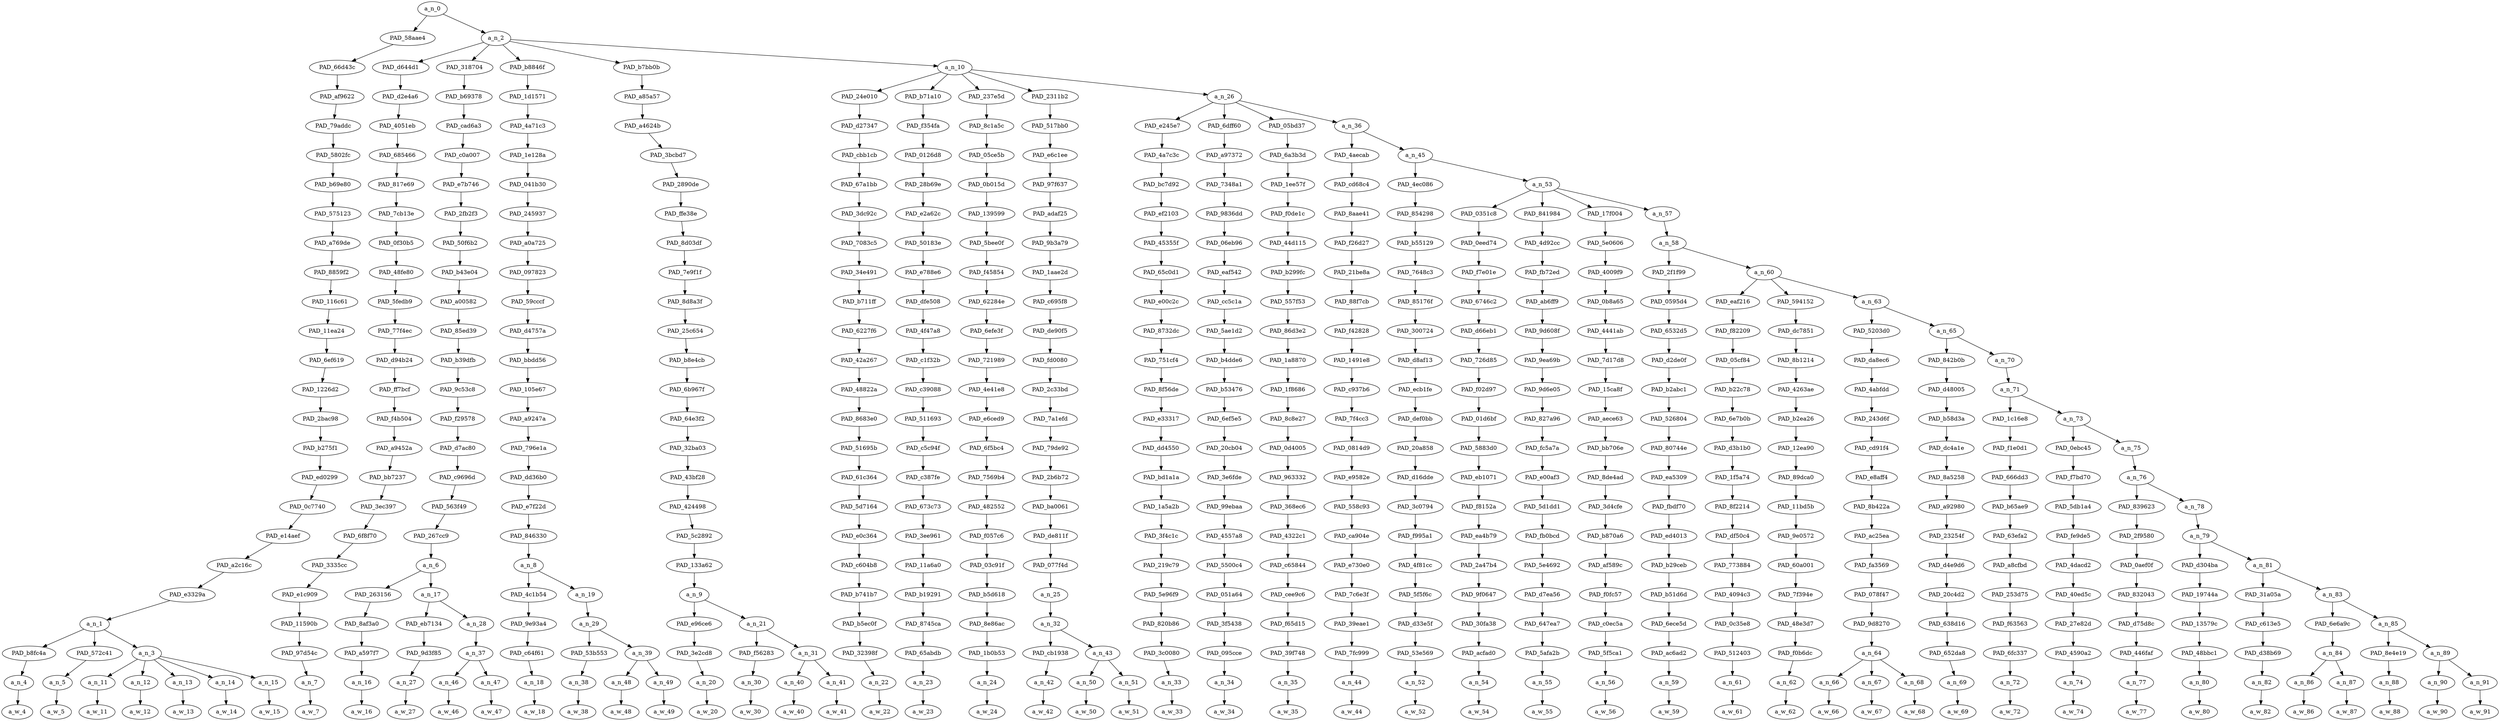 strict digraph "" {
	a_n_0	[div_dir=1,
		index=0,
		level=24,
		pos="9.32023462931315,24!",
		text_span="[0, 1, 2, 3, 4, 5, 6, 7, 8, 9, 10, 11, 12, 13, 14, 15, 16, 17, 18, 19, 20, 21, 22, 23, 24, 25, 26, 27, 28, 29, 30, 31, 32, 33, 34, \
35, 36, 37, 38, 39, 40, 41, 42, 43, 44, 45, 46, 47, 48, 49, 50]",
		value=1.00000001];
	PAD_58aae4	[div_dir=1,
		index=0,
		level=23,
		pos="4.333333333333333,23!",
		text_span="[0, 1, 2, 3, 4, 5, 6]",
		value=0.34507626];
	a_n_0 -> PAD_58aae4;
	a_n_2	[div_dir=-1,
		index=1,
		level=23,
		pos="14.307135925292968,23!",
		text_span="[7, 8, 9, 10, 11, 12, 13, 14, 15, 16, 17, 18, 19, 20, 21, 22, 23, 24, 25, 26, 27, 28, 29, 30, 31, 32, 33, 34, 35, 36, 37, 38, 39, \
40, 41, 42, 43, 44, 45, 46, 47, 48, 49, 50]",
		value=0.65480878];
	a_n_0 -> a_n_2;
	PAD_66d43c	[div_dir=1,
		index=0,
		level=22,
		pos="4.333333333333333,22!",
		text_span="[0, 1, 2, 3, 4, 5, 6]",
		value=0.34507626];
	PAD_58aae4 -> PAD_66d43c;
	PAD_af9622	[div_dir=1,
		index=0,
		level=21,
		pos="4.333333333333333,21!",
		text_span="[0, 1, 2, 3, 4, 5, 6]",
		value=0.34507626];
	PAD_66d43c -> PAD_af9622;
	PAD_79addc	[div_dir=1,
		index=0,
		level=20,
		pos="4.333333333333333,20!",
		text_span="[0, 1, 2, 3, 4, 5, 6]",
		value=0.34507626];
	PAD_af9622 -> PAD_79addc;
	PAD_5802fc	[div_dir=1,
		index=0,
		level=19,
		pos="4.333333333333333,19!",
		text_span="[0, 1, 2, 3, 4, 5, 6]",
		value=0.34507626];
	PAD_79addc -> PAD_5802fc;
	PAD_b69e80	[div_dir=1,
		index=0,
		level=18,
		pos="4.333333333333333,18!",
		text_span="[0, 1, 2, 3, 4, 5, 6]",
		value=0.34507626];
	PAD_5802fc -> PAD_b69e80;
	PAD_575123	[div_dir=1,
		index=0,
		level=17,
		pos="4.333333333333333,17!",
		text_span="[0, 1, 2, 3, 4, 5, 6]",
		value=0.34507626];
	PAD_b69e80 -> PAD_575123;
	PAD_a769de	[div_dir=1,
		index=0,
		level=16,
		pos="4.333333333333333,16!",
		text_span="[0, 1, 2, 3, 4, 5, 6]",
		value=0.34507626];
	PAD_575123 -> PAD_a769de;
	PAD_8859f2	[div_dir=1,
		index=0,
		level=15,
		pos="4.333333333333333,15!",
		text_span="[0, 1, 2, 3, 4, 5, 6]",
		value=0.34507626];
	PAD_a769de -> PAD_8859f2;
	PAD_116c61	[div_dir=1,
		index=0,
		level=14,
		pos="4.333333333333333,14!",
		text_span="[0, 1, 2, 3, 4, 5, 6]",
		value=0.34507626];
	PAD_8859f2 -> PAD_116c61;
	PAD_11ea24	[div_dir=1,
		index=0,
		level=13,
		pos="4.333333333333333,13!",
		text_span="[0, 1, 2, 3, 4, 5, 6]",
		value=0.34507626];
	PAD_116c61 -> PAD_11ea24;
	PAD_6ef619	[div_dir=1,
		index=0,
		level=12,
		pos="4.333333333333333,12!",
		text_span="[0, 1, 2, 3, 4, 5, 6]",
		value=0.34507626];
	PAD_11ea24 -> PAD_6ef619;
	PAD_1226d2	[div_dir=1,
		index=0,
		level=11,
		pos="4.333333333333333,11!",
		text_span="[0, 1, 2, 3, 4, 5, 6]",
		value=0.34507626];
	PAD_6ef619 -> PAD_1226d2;
	PAD_2bac98	[div_dir=1,
		index=0,
		level=10,
		pos="4.333333333333333,10!",
		text_span="[0, 1, 2, 3, 4, 5, 6]",
		value=0.34507626];
	PAD_1226d2 -> PAD_2bac98;
	PAD_b275f1	[div_dir=1,
		index=0,
		level=9,
		pos="4.333333333333333,9!",
		text_span="[0, 1, 2, 3, 4, 5, 6]",
		value=0.34507626];
	PAD_2bac98 -> PAD_b275f1;
	PAD_ed0299	[div_dir=1,
		index=0,
		level=8,
		pos="4.333333333333333,8!",
		text_span="[0, 1, 2, 3, 4, 5, 6]",
		value=0.34507626];
	PAD_b275f1 -> PAD_ed0299;
	PAD_0c7740	[div_dir=1,
		index=0,
		level=7,
		pos="4.333333333333333,7!",
		text_span="[0, 1, 2, 3, 4, 5, 6]",
		value=0.34507626];
	PAD_ed0299 -> PAD_0c7740;
	PAD_e14aef	[div_dir=1,
		index=0,
		level=6,
		pos="4.333333333333333,6!",
		text_span="[0, 1, 2, 3, 4, 5, 6]",
		value=0.34507626];
	PAD_0c7740 -> PAD_e14aef;
	PAD_a2c16c	[div_dir=1,
		index=0,
		level=5,
		pos="4.333333333333333,5!",
		text_span="[0, 1, 2, 3, 4, 5, 6]",
		value=0.34507626];
	PAD_e14aef -> PAD_a2c16c;
	PAD_e3329a	[div_dir=1,
		index=0,
		level=4,
		pos="4.333333333333333,4!",
		text_span="[0, 1, 2, 3, 4, 5, 6]",
		value=0.34507626];
	PAD_a2c16c -> PAD_e3329a;
	a_n_1	[div_dir=1,
		index=0,
		level=3,
		pos="4.333333333333333,3!",
		text_span="[0, 1, 2, 3, 4, 5, 6]",
		value=0.34507626];
	PAD_e3329a -> a_n_1;
	PAD_b8fc4a	[div_dir=1,
		index=1,
		level=2,
		pos="5.0,2!",
		text_span="[5]",
		value=0.04067476];
	a_n_1 -> PAD_b8fc4a;
	PAD_572c41	[div_dir=1,
		index=2,
		level=2,
		pos="6.0,2!",
		text_span="[6]",
		value=0.03182649];
	a_n_1 -> PAD_572c41;
	a_n_3	[div_dir=1,
		index=0,
		level=2,
		pos="2.0,2!",
		text_span="[0, 1, 2, 3, 4]",
		value=0.27197532];
	a_n_1 -> a_n_3;
	a_n_4	[div_dir=1,
		index=5,
		level=1,
		pos="5.0,1!",
		text_span="[5]",
		value=0.04067476];
	PAD_b8fc4a -> a_n_4;
	a_w_4	[div_dir=0,
		index=5,
		level=0,
		pos="5,0!",
		text_span="[5]",
		value=iraqi];
	a_n_4 -> a_w_4;
	a_n_5	[div_dir=1,
		index=6,
		level=1,
		pos="6.0,1!",
		text_span="[6]",
		value=0.03182649];
	PAD_572c41 -> a_n_5;
	a_w_5	[div_dir=0,
		index=6,
		level=0,
		pos="6,0!",
		text_span="[6]",
		value=refugees];
	a_n_5 -> a_w_5;
	a_n_11	[div_dir=1,
		index=0,
		level=1,
		pos="0.0,1!",
		text_span="[0]",
		value=0.04800171];
	a_n_3 -> a_n_11;
	a_n_12	[div_dir=1,
		index=1,
		level=1,
		pos="1.0,1!",
		text_span="[1]",
		value=0.05929142];
	a_n_3 -> a_n_12;
	a_n_13	[div_dir=1,
		index=2,
		level=1,
		pos="2.0,1!",
		text_span="[2]",
		value=0.06450721];
	a_n_3 -> a_n_13;
	a_n_14	[div_dir=1,
		index=3,
		level=1,
		pos="3.0,1!",
		text_span="[3]",
		value=0.05534495];
	a_n_3 -> a_n_14;
	a_n_15	[div_dir=1,
		index=4,
		level=1,
		pos="4.0,1!",
		text_span="[4]",
		value=0.04390296];
	a_n_3 -> a_n_15;
	a_w_11	[div_dir=0,
		index=0,
		level=0,
		pos="0,0!",
		text_span="[0]",
		value="<user>"];
	a_n_11 -> a_w_11;
	a_w_12	[div_dir=0,
		index=1,
		level=0,
		pos="1,0!",
		text_span="[1]",
		value="<user>1"];
	a_n_12 -> a_w_12;
	a_w_13	[div_dir=0,
		index=2,
		level=0,
		pos="2,0!",
		text_span="[2]",
		value="<user>2"];
	a_n_13 -> a_w_13;
	a_w_14	[div_dir=0,
		index=3,
		level=0,
		pos="3,0!",
		text_span="[3]",
		value="<user>3"];
	a_n_14 -> a_w_14;
	a_w_15	[div_dir=0,
		index=4,
		level=0,
		pos="4,0!",
		text_span="[4]",
		value="<user>4"];
	a_n_15 -> a_w_15;
	PAD_d644d1	[div_dir=1,
		index=2,
		level=22,
		pos="11.0,22!",
		text_span="[11]",
		value=0.01067131];
	a_n_2 -> PAD_d644d1;
	PAD_318704	[div_dir=1,
		index=1,
		level=22,
		pos="7.875,22!",
		text_span="[7, 8, 9, 10]",
		value=0.05161422];
	a_n_2 -> PAD_318704;
	PAD_b8846f	[div_dir=-1,
		index=3,
		level=22,
		pos="12.875,22!",
		text_span="[12, 13, 14, 15]",
		value=0.07357476];
	a_n_2 -> PAD_b8846f;
	PAD_b7bb0b	[div_dir=1,
		index=4,
		level=22,
		pos="16.875,22!",
		text_span="[16, 17, 18, 19]",
		value=0.05081785];
	a_n_2 -> PAD_b7bb0b;
	a_n_10	[div_dir=-1,
		index=5,
		level=22,
		pos="22.910679626464844,22!",
		text_span="[20, 21, 22, 23, 24, 25, 26, 27, 28, 29, 30, 31, 32, 33, 34, 35, 36, 37, 38, 39, 40, 41, 42, 43, 44, 45, 46, 47, 48, 49, 50]",
		value=0.46812276];
	a_n_2 -> a_n_10;
	PAD_d2e4a6	[div_dir=1,
		index=2,
		level=21,
		pos="11.0,21!",
		text_span="[11]",
		value=0.01067131];
	PAD_d644d1 -> PAD_d2e4a6;
	PAD_4051eb	[div_dir=1,
		index=2,
		level=20,
		pos="11.0,20!",
		text_span="[11]",
		value=0.01067131];
	PAD_d2e4a6 -> PAD_4051eb;
	PAD_685466	[div_dir=1,
		index=2,
		level=19,
		pos="11.0,19!",
		text_span="[11]",
		value=0.01067131];
	PAD_4051eb -> PAD_685466;
	PAD_817e69	[div_dir=1,
		index=2,
		level=18,
		pos="11.0,18!",
		text_span="[11]",
		value=0.01067131];
	PAD_685466 -> PAD_817e69;
	PAD_7cb13e	[div_dir=1,
		index=2,
		level=17,
		pos="11.0,17!",
		text_span="[11]",
		value=0.01067131];
	PAD_817e69 -> PAD_7cb13e;
	PAD_0f30b5	[div_dir=1,
		index=2,
		level=16,
		pos="11.0,16!",
		text_span="[11]",
		value=0.01067131];
	PAD_7cb13e -> PAD_0f30b5;
	PAD_48fe80	[div_dir=1,
		index=2,
		level=15,
		pos="11.0,15!",
		text_span="[11]",
		value=0.01067131];
	PAD_0f30b5 -> PAD_48fe80;
	PAD_5fedb9	[div_dir=1,
		index=2,
		level=14,
		pos="11.0,14!",
		text_span="[11]",
		value=0.01067131];
	PAD_48fe80 -> PAD_5fedb9;
	PAD_77f4ec	[div_dir=1,
		index=2,
		level=13,
		pos="11.0,13!",
		text_span="[11]",
		value=0.01067131];
	PAD_5fedb9 -> PAD_77f4ec;
	PAD_d94b24	[div_dir=1,
		index=2,
		level=12,
		pos="11.0,12!",
		text_span="[11]",
		value=0.01067131];
	PAD_77f4ec -> PAD_d94b24;
	PAD_ff7bcf	[div_dir=1,
		index=2,
		level=11,
		pos="11.0,11!",
		text_span="[11]",
		value=0.01067131];
	PAD_d94b24 -> PAD_ff7bcf;
	PAD_f4b504	[div_dir=1,
		index=2,
		level=10,
		pos="11.0,10!",
		text_span="[11]",
		value=0.01067131];
	PAD_ff7bcf -> PAD_f4b504;
	PAD_a9452a	[div_dir=1,
		index=2,
		level=9,
		pos="11.0,9!",
		text_span="[11]",
		value=0.01067131];
	PAD_f4b504 -> PAD_a9452a;
	PAD_bb7237	[div_dir=1,
		index=2,
		level=8,
		pos="11.0,8!",
		text_span="[11]",
		value=0.01067131];
	PAD_a9452a -> PAD_bb7237;
	PAD_3ec397	[div_dir=1,
		index=2,
		level=7,
		pos="11.0,7!",
		text_span="[11]",
		value=0.01067131];
	PAD_bb7237 -> PAD_3ec397;
	PAD_6f8f70	[div_dir=1,
		index=2,
		level=6,
		pos="11.0,6!",
		text_span="[11]",
		value=0.01067131];
	PAD_3ec397 -> PAD_6f8f70;
	PAD_3335cc	[div_dir=1,
		index=2,
		level=5,
		pos="11.0,5!",
		text_span="[11]",
		value=0.01067131];
	PAD_6f8f70 -> PAD_3335cc;
	PAD_e1c909	[div_dir=1,
		index=3,
		level=4,
		pos="11.0,4!",
		text_span="[11]",
		value=0.01067131];
	PAD_3335cc -> PAD_e1c909;
	PAD_11590b	[div_dir=1,
		index=4,
		level=3,
		pos="11.0,3!",
		text_span="[11]",
		value=0.01067131];
	PAD_e1c909 -> PAD_11590b;
	PAD_97d54c	[div_dir=1,
		index=6,
		level=2,
		pos="11.0,2!",
		text_span="[11]",
		value=0.01067131];
	PAD_11590b -> PAD_97d54c;
	a_n_7	[div_dir=1,
		index=11,
		level=1,
		pos="11.0,1!",
		text_span="[11]",
		value=0.01067131];
	PAD_97d54c -> a_n_7;
	a_w_7	[div_dir=0,
		index=11,
		level=0,
		pos="11,0!",
		text_span="[11]",
		value=and];
	a_n_7 -> a_w_7;
	PAD_b69378	[div_dir=1,
		index=1,
		level=21,
		pos="7.875,21!",
		text_span="[7, 8, 9, 10]",
		value=0.05161422];
	PAD_318704 -> PAD_b69378;
	PAD_cad6a3	[div_dir=1,
		index=1,
		level=20,
		pos="7.875,20!",
		text_span="[7, 8, 9, 10]",
		value=0.05161422];
	PAD_b69378 -> PAD_cad6a3;
	PAD_c0a007	[div_dir=1,
		index=1,
		level=19,
		pos="7.875,19!",
		text_span="[7, 8, 9, 10]",
		value=0.05161422];
	PAD_cad6a3 -> PAD_c0a007;
	PAD_e7b746	[div_dir=1,
		index=1,
		level=18,
		pos="7.875,18!",
		text_span="[7, 8, 9, 10]",
		value=0.05161422];
	PAD_c0a007 -> PAD_e7b746;
	PAD_2fb2f3	[div_dir=1,
		index=1,
		level=17,
		pos="7.875,17!",
		text_span="[7, 8, 9, 10]",
		value=0.05161422];
	PAD_e7b746 -> PAD_2fb2f3;
	PAD_50f6b2	[div_dir=1,
		index=1,
		level=16,
		pos="7.875,16!",
		text_span="[7, 8, 9, 10]",
		value=0.05161422];
	PAD_2fb2f3 -> PAD_50f6b2;
	PAD_b43e04	[div_dir=1,
		index=1,
		level=15,
		pos="7.875,15!",
		text_span="[7, 8, 9, 10]",
		value=0.05161422];
	PAD_50f6b2 -> PAD_b43e04;
	PAD_a00582	[div_dir=1,
		index=1,
		level=14,
		pos="7.875,14!",
		text_span="[7, 8, 9, 10]",
		value=0.05161422];
	PAD_b43e04 -> PAD_a00582;
	PAD_85ed39	[div_dir=1,
		index=1,
		level=13,
		pos="7.875,13!",
		text_span="[7, 8, 9, 10]",
		value=0.05161422];
	PAD_a00582 -> PAD_85ed39;
	PAD_b39dfb	[div_dir=1,
		index=1,
		level=12,
		pos="7.875,12!",
		text_span="[7, 8, 9, 10]",
		value=0.05161422];
	PAD_85ed39 -> PAD_b39dfb;
	PAD_9c53c8	[div_dir=1,
		index=1,
		level=11,
		pos="7.875,11!",
		text_span="[7, 8, 9, 10]",
		value=0.05161422];
	PAD_b39dfb -> PAD_9c53c8;
	PAD_f29578	[div_dir=1,
		index=1,
		level=10,
		pos="7.875,10!",
		text_span="[7, 8, 9, 10]",
		value=0.05161422];
	PAD_9c53c8 -> PAD_f29578;
	PAD_d7ac80	[div_dir=1,
		index=1,
		level=9,
		pos="7.875,9!",
		text_span="[7, 8, 9, 10]",
		value=0.05161422];
	PAD_f29578 -> PAD_d7ac80;
	PAD_c9696d	[div_dir=1,
		index=1,
		level=8,
		pos="7.875,8!",
		text_span="[7, 8, 9, 10]",
		value=0.05161422];
	PAD_d7ac80 -> PAD_c9696d;
	PAD_563f49	[div_dir=1,
		index=1,
		level=7,
		pos="7.875,7!",
		text_span="[7, 8, 9, 10]",
		value=0.05161422];
	PAD_c9696d -> PAD_563f49;
	PAD_267cc9	[div_dir=1,
		index=1,
		level=6,
		pos="7.875,6!",
		text_span="[7, 8, 9, 10]",
		value=0.05161422];
	PAD_563f49 -> PAD_267cc9;
	a_n_6	[div_dir=1,
		index=1,
		level=5,
		pos="7.875,5!",
		text_span="[7, 8, 9, 10]",
		value=0.05161422];
	PAD_267cc9 -> a_n_6;
	PAD_263156	[div_dir=1,
		index=1,
		level=4,
		pos="7.0,4!",
		text_span="[7]",
		value=0.01345838];
	a_n_6 -> PAD_263156;
	a_n_17	[div_dir=1,
		index=2,
		level=4,
		pos="8.75,4!",
		text_span="[8, 9, 10]",
		value=0.03808790];
	a_n_6 -> a_n_17;
	PAD_8af3a0	[div_dir=1,
		index=1,
		level=3,
		pos="7.0,3!",
		text_span="[7]",
		value=0.01345838];
	PAD_263156 -> PAD_8af3a0;
	PAD_a597f7	[div_dir=1,
		index=3,
		level=2,
		pos="7.0,2!",
		text_span="[7]",
		value=0.01345838];
	PAD_8af3a0 -> PAD_a597f7;
	a_n_16	[div_dir=1,
		index=7,
		level=1,
		pos="7.0,1!",
		text_span="[7]",
		value=0.01345838];
	PAD_a597f7 -> a_n_16;
	a_w_16	[div_dir=0,
		index=7,
		level=0,
		pos="7,0!",
		text_span="[7]",
		value=were];
	a_n_16 -> a_w_16;
	PAD_eb7134	[div_dir=1,
		index=2,
		level=3,
		pos="8.0,3!",
		text_span="[8]",
		value=0.01186356];
	a_n_17 -> PAD_eb7134;
	a_n_28	[div_dir=1,
		index=3,
		level=3,
		pos="9.5,3!",
		text_span="[9, 10]",
		value=0.02616566];
	a_n_17 -> a_n_28;
	PAD_9d3f85	[div_dir=1,
		index=4,
		level=2,
		pos="8.0,2!",
		text_span="[8]",
		value=0.01186356];
	PAD_eb7134 -> PAD_9d3f85;
	a_n_27	[div_dir=1,
		index=8,
		level=1,
		pos="8.0,1!",
		text_span="[8]",
		value=0.01186356];
	PAD_9d3f85 -> a_n_27;
	a_w_27	[div_dir=0,
		index=8,
		level=0,
		pos="8,0!",
		text_span="[8]",
		value=forced];
	a_n_27 -> a_w_27;
	a_n_37	[div_dir=1,
		index=5,
		level=2,
		pos="9.5,2!",
		text_span="[9, 10]",
		value=0.02611916];
	a_n_28 -> a_n_37;
	a_n_46	[div_dir=-1,
		index=9,
		level=1,
		pos="9.0,1!",
		text_span="[9]",
		value=0.00956074];
	a_n_37 -> a_n_46;
	a_n_47	[div_dir=1,
		index=10,
		level=1,
		pos="10.0,1!",
		text_span="[10]",
		value=0.01651192];
	a_n_37 -> a_n_47;
	a_w_46	[div_dir=0,
		index=9,
		level=0,
		pos="9,0!",
		text_span="[9]",
		value=to];
	a_n_46 -> a_w_46;
	a_w_47	[div_dir=0,
		index=10,
		level=0,
		pos="10,0!",
		text_span="[10]",
		value=flee];
	a_n_47 -> a_w_47;
	PAD_1d1571	[div_dir=-1,
		index=3,
		level=21,
		pos="12.875,21!",
		text_span="[12, 13, 14, 15]",
		value=0.07357476];
	PAD_b8846f -> PAD_1d1571;
	PAD_4a71c3	[div_dir=-1,
		index=3,
		level=20,
		pos="12.875,20!",
		text_span="[12, 13, 14, 15]",
		value=0.07357476];
	PAD_1d1571 -> PAD_4a71c3;
	PAD_1e128a	[div_dir=-1,
		index=3,
		level=19,
		pos="12.875,19!",
		text_span="[12, 13, 14, 15]",
		value=0.07357476];
	PAD_4a71c3 -> PAD_1e128a;
	PAD_041b30	[div_dir=-1,
		index=3,
		level=18,
		pos="12.875,18!",
		text_span="[12, 13, 14, 15]",
		value=0.07357476];
	PAD_1e128a -> PAD_041b30;
	PAD_245937	[div_dir=-1,
		index=3,
		level=17,
		pos="12.875,17!",
		text_span="[12, 13, 14, 15]",
		value=0.07357476];
	PAD_041b30 -> PAD_245937;
	PAD_a0a725	[div_dir=-1,
		index=3,
		level=16,
		pos="12.875,16!",
		text_span="[12, 13, 14, 15]",
		value=0.07357476];
	PAD_245937 -> PAD_a0a725;
	PAD_097823	[div_dir=-1,
		index=3,
		level=15,
		pos="12.875,15!",
		text_span="[12, 13, 14, 15]",
		value=0.07357476];
	PAD_a0a725 -> PAD_097823;
	PAD_59cccf	[div_dir=-1,
		index=3,
		level=14,
		pos="12.875,14!",
		text_span="[12, 13, 14, 15]",
		value=0.07357476];
	PAD_097823 -> PAD_59cccf;
	PAD_d4757a	[div_dir=-1,
		index=3,
		level=13,
		pos="12.875,13!",
		text_span="[12, 13, 14, 15]",
		value=0.07357476];
	PAD_59cccf -> PAD_d4757a;
	PAD_bbdd56	[div_dir=-1,
		index=3,
		level=12,
		pos="12.875,12!",
		text_span="[12, 13, 14, 15]",
		value=0.07357476];
	PAD_d4757a -> PAD_bbdd56;
	PAD_105e67	[div_dir=-1,
		index=3,
		level=11,
		pos="12.875,11!",
		text_span="[12, 13, 14, 15]",
		value=0.07357476];
	PAD_bbdd56 -> PAD_105e67;
	PAD_a9247a	[div_dir=-1,
		index=3,
		level=10,
		pos="12.875,10!",
		text_span="[12, 13, 14, 15]",
		value=0.07357476];
	PAD_105e67 -> PAD_a9247a;
	PAD_796e1a	[div_dir=-1,
		index=3,
		level=9,
		pos="12.875,9!",
		text_span="[12, 13, 14, 15]",
		value=0.07357476];
	PAD_a9247a -> PAD_796e1a;
	PAD_dd36b0	[div_dir=-1,
		index=3,
		level=8,
		pos="12.875,8!",
		text_span="[12, 13, 14, 15]",
		value=0.07357476];
	PAD_796e1a -> PAD_dd36b0;
	PAD_e7f22d	[div_dir=-1,
		index=3,
		level=7,
		pos="12.875,7!",
		text_span="[12, 13, 14, 15]",
		value=0.07357476];
	PAD_dd36b0 -> PAD_e7f22d;
	PAD_846330	[div_dir=-1,
		index=3,
		level=6,
		pos="12.875,6!",
		text_span="[12, 13, 14, 15]",
		value=0.07357476];
	PAD_e7f22d -> PAD_846330;
	a_n_8	[div_dir=-1,
		index=3,
		level=5,
		pos="12.875,5!",
		text_span="[12, 13, 14, 15]",
		value=0.07357476];
	PAD_846330 -> a_n_8;
	PAD_4c1b54	[div_dir=1,
		index=4,
		level=4,
		pos="12.0,4!",
		text_span="[12]",
		value=0.01012854];
	a_n_8 -> PAD_4c1b54;
	a_n_19	[div_dir=-1,
		index=5,
		level=4,
		pos="13.75,4!",
		text_span="[13, 14, 15]",
		value=0.06342563];
	a_n_8 -> a_n_19;
	PAD_9e93a4	[div_dir=1,
		index=5,
		level=3,
		pos="12.0,3!",
		text_span="[12]",
		value=0.01012854];
	PAD_4c1b54 -> PAD_9e93a4;
	PAD_c64f61	[div_dir=1,
		index=7,
		level=2,
		pos="12.0,2!",
		text_span="[12]",
		value=0.01012854];
	PAD_9e93a4 -> PAD_c64f61;
	a_n_18	[div_dir=1,
		index=12,
		level=1,
		pos="12.0,1!",
		text_span="[12]",
		value=0.01012854];
	PAD_c64f61 -> a_n_18;
	a_w_18	[div_dir=0,
		index=12,
		level=0,
		pos="12,0!",
		text_span="[12]",
		value=started];
	a_n_18 -> a_w_18;
	a_n_29	[div_dir=-1,
		index=6,
		level=3,
		pos="13.75,3!",
		text_span="[13, 14, 15]",
		value=0.06340238];
	a_n_19 -> a_n_29;
	PAD_53b553	[div_dir=-1,
		index=8,
		level=2,
		pos="13.0,2!",
		text_span="[13]",
		value=0.01034484];
	a_n_29 -> PAD_53b553;
	a_n_39	[div_dir=-1,
		index=9,
		level=2,
		pos="14.5,2!",
		text_span="[14, 15]",
		value=0.05303429];
	a_n_29 -> a_n_39;
	a_n_38	[div_dir=-1,
		index=13,
		level=1,
		pos="13.0,1!",
		text_span="[13]",
		value=0.01034484];
	PAD_53b553 -> a_n_38;
	a_w_38	[div_dir=0,
		index=13,
		level=0,
		pos="13,0!",
		text_span="[13]",
		value=waiting];
	a_n_38 -> a_w_38;
	a_n_48	[div_dir=-1,
		index=14,
		level=1,
		pos="14.0,1!",
		text_span="[14]",
		value=0.00935477];
	a_n_39 -> a_n_48;
	a_n_49	[div_dir=-1,
		index=15,
		level=1,
		pos="15.0,1!",
		text_span="[15]",
		value=0.04366786];
	a_n_39 -> a_n_49;
	a_w_48	[div_dir=0,
		index=14,
		level=0,
		pos="14,0!",
		text_span="[14]",
		value=for];
	a_n_48 -> a_w_48;
	a_w_49	[div_dir=0,
		index=15,
		level=0,
		pos="15,0!",
		text_span="[15]",
		value=resettlment];
	a_n_49 -> a_w_49;
	PAD_a85a57	[div_dir=1,
		index=4,
		level=21,
		pos="16.875,21!",
		text_span="[16, 17, 18, 19]",
		value=0.05081785];
	PAD_b7bb0b -> PAD_a85a57;
	PAD_a4624b	[div_dir=1,
		index=4,
		level=20,
		pos="16.875,20!",
		text_span="[16, 17, 18, 19]",
		value=0.05081785];
	PAD_a85a57 -> PAD_a4624b;
	PAD_3bcbd7	[div_dir=1,
		index=4,
		level=19,
		pos="16.875,19!",
		text_span="[16, 17, 18, 19]",
		value=0.05081785];
	PAD_a4624b -> PAD_3bcbd7;
	PAD_2890de	[div_dir=1,
		index=4,
		level=18,
		pos="16.875,18!",
		text_span="[16, 17, 18, 19]",
		value=0.05081785];
	PAD_3bcbd7 -> PAD_2890de;
	PAD_ffe38e	[div_dir=1,
		index=4,
		level=17,
		pos="16.875,17!",
		text_span="[16, 17, 18, 19]",
		value=0.05081785];
	PAD_2890de -> PAD_ffe38e;
	PAD_8d03df	[div_dir=1,
		index=4,
		level=16,
		pos="16.875,16!",
		text_span="[16, 17, 18, 19]",
		value=0.05081785];
	PAD_ffe38e -> PAD_8d03df;
	PAD_7e9f1f	[div_dir=1,
		index=4,
		level=15,
		pos="16.875,15!",
		text_span="[16, 17, 18, 19]",
		value=0.05081785];
	PAD_8d03df -> PAD_7e9f1f;
	PAD_8d8a3f	[div_dir=1,
		index=4,
		level=14,
		pos="16.875,14!",
		text_span="[16, 17, 18, 19]",
		value=0.05081785];
	PAD_7e9f1f -> PAD_8d8a3f;
	PAD_25c654	[div_dir=1,
		index=4,
		level=13,
		pos="16.875,13!",
		text_span="[16, 17, 18, 19]",
		value=0.05081785];
	PAD_8d8a3f -> PAD_25c654;
	PAD_b8e4cb	[div_dir=1,
		index=4,
		level=12,
		pos="16.875,12!",
		text_span="[16, 17, 18, 19]",
		value=0.05081785];
	PAD_25c654 -> PAD_b8e4cb;
	PAD_6b967f	[div_dir=1,
		index=4,
		level=11,
		pos="16.875,11!",
		text_span="[16, 17, 18, 19]",
		value=0.05081785];
	PAD_b8e4cb -> PAD_6b967f;
	PAD_64e3f2	[div_dir=1,
		index=4,
		level=10,
		pos="16.875,10!",
		text_span="[16, 17, 18, 19]",
		value=0.05081785];
	PAD_6b967f -> PAD_64e3f2;
	PAD_32ba03	[div_dir=1,
		index=4,
		level=9,
		pos="16.875,9!",
		text_span="[16, 17, 18, 19]",
		value=0.05081785];
	PAD_64e3f2 -> PAD_32ba03;
	PAD_43bf28	[div_dir=1,
		index=4,
		level=8,
		pos="16.875,8!",
		text_span="[16, 17, 18, 19]",
		value=0.05081785];
	PAD_32ba03 -> PAD_43bf28;
	PAD_424498	[div_dir=1,
		index=4,
		level=7,
		pos="16.875,7!",
		text_span="[16, 17, 18, 19]",
		value=0.05081785];
	PAD_43bf28 -> PAD_424498;
	PAD_5c2892	[div_dir=1,
		index=4,
		level=6,
		pos="16.875,6!",
		text_span="[16, 17, 18, 19]",
		value=0.05081785];
	PAD_424498 -> PAD_5c2892;
	PAD_133a62	[div_dir=1,
		index=4,
		level=5,
		pos="16.875,5!",
		text_span="[16, 17, 18, 19]",
		value=0.05081785];
	PAD_5c2892 -> PAD_133a62;
	a_n_9	[div_dir=1,
		index=6,
		level=4,
		pos="16.875,4!",
		text_span="[16, 17, 18, 19]",
		value=0.05081785];
	PAD_133a62 -> a_n_9;
	PAD_e96ce6	[div_dir=1,
		index=7,
		level=3,
		pos="16.0,3!",
		text_span="[16]",
		value=0.01270760];
	a_n_9 -> PAD_e96ce6;
	a_n_21	[div_dir=1,
		index=8,
		level=3,
		pos="17.75,3!",
		text_span="[17, 18, 19]",
		value=0.03806258];
	a_n_9 -> a_n_21;
	PAD_3e2cd8	[div_dir=1,
		index=10,
		level=2,
		pos="16.0,2!",
		text_span="[16]",
		value=0.01270760];
	PAD_e96ce6 -> PAD_3e2cd8;
	a_n_20	[div_dir=1,
		index=16,
		level=1,
		pos="16.0,1!",
		text_span="[16]",
		value=0.01270760];
	PAD_3e2cd8 -> a_n_20;
	a_w_20	[div_dir=0,
		index=16,
		level=0,
		pos="16,0!",
		text_span="[16]",
		value=since];
	a_n_20 -> a_w_20;
	PAD_f56283	[div_dir=-1,
		index=11,
		level=2,
		pos="17.0,2!",
		text_span="[17]",
		value=0.01255951];
	a_n_21 -> PAD_f56283;
	a_n_31	[div_dir=1,
		index=12,
		level=2,
		pos="18.5,2!",
		text_span="[18, 19]",
		value=0.02548310];
	a_n_21 -> a_n_31;
	a_n_30	[div_dir=-1,
		index=17,
		level=1,
		pos="17.0,1!",
		text_span="[17]",
		value=0.01255951];
	PAD_f56283 -> a_n_30;
	a_w_30	[div_dir=0,
		index=17,
		level=0,
		pos="17,0!",
		text_span="[17]",
		value="<number>"];
	a_n_30 -> a_w_30;
	a_n_40	[div_dir=1,
		index=18,
		level=1,
		pos="18.0,1!",
		text_span="[18]",
		value=0.01451283];
	a_n_31 -> a_n_40;
	a_n_41	[div_dir=-1,
		index=19,
		level=1,
		pos="19.0,1!",
		text_span="[19]",
		value=0.01094412];
	a_n_31 -> a_n_41;
	a_w_40	[div_dir=0,
		index=18,
		level=0,
		pos="18,0!",
		text_span="[18]",
		value=till];
	a_n_40 -> a_w_40;
	a_w_41	[div_dir=0,
		index=19,
		level=0,
		pos="19,0!",
		text_span="[19]",
		value=now];
	a_n_41 -> a_w_41;
	PAD_24e010	[div_dir=-1,
		index=5,
		level=21,
		pos="20.0,21!",
		text_span="[20]",
		value=0.01061718];
	a_n_10 -> PAD_24e010;
	PAD_b71a10	[div_dir=-1,
		index=6,
		level=21,
		pos="21.0,21!",
		text_span="[21]",
		value=0.00783719];
	a_n_10 -> PAD_b71a10;
	PAD_237e5d	[div_dir=-1,
		index=7,
		level=21,
		pos="22.0,21!",
		text_span="[22]",
		value=0.00976732];
	a_n_10 -> PAD_237e5d;
	PAD_2311b2	[div_dir=-1,
		index=8,
		level=21,
		pos="23.75,21!",
		text_span="[23, 24, 25]",
		value=0.02987930];
	a_n_10 -> PAD_2311b2;
	a_n_26	[div_dir=-1,
		index=9,
		level=21,
		pos="27.80339813232422,21!",
		text_span="[26, 27, 28, 29, 30, 31, 32, 33, 34, 35, 36, 37, 38, 39, 40, 41, 42, 43, 44, 45, 46, 47, 48, 49, 50]",
		value=0.40997429];
	a_n_10 -> a_n_26;
	PAD_d27347	[div_dir=-1,
		index=5,
		level=20,
		pos="20.0,20!",
		text_span="[20]",
		value=0.01061718];
	PAD_24e010 -> PAD_d27347;
	PAD_cbb1cb	[div_dir=-1,
		index=5,
		level=19,
		pos="20.0,19!",
		text_span="[20]",
		value=0.01061718];
	PAD_d27347 -> PAD_cbb1cb;
	PAD_67a1bb	[div_dir=-1,
		index=5,
		level=18,
		pos="20.0,18!",
		text_span="[20]",
		value=0.01061718];
	PAD_cbb1cb -> PAD_67a1bb;
	PAD_3dc92c	[div_dir=-1,
		index=5,
		level=17,
		pos="20.0,17!",
		text_span="[20]",
		value=0.01061718];
	PAD_67a1bb -> PAD_3dc92c;
	PAD_7083c5	[div_dir=-1,
		index=5,
		level=16,
		pos="20.0,16!",
		text_span="[20]",
		value=0.01061718];
	PAD_3dc92c -> PAD_7083c5;
	PAD_34e491	[div_dir=-1,
		index=5,
		level=15,
		pos="20.0,15!",
		text_span="[20]",
		value=0.01061718];
	PAD_7083c5 -> PAD_34e491;
	PAD_b711ff	[div_dir=-1,
		index=5,
		level=14,
		pos="20.0,14!",
		text_span="[20]",
		value=0.01061718];
	PAD_34e491 -> PAD_b711ff;
	PAD_6227f6	[div_dir=-1,
		index=5,
		level=13,
		pos="20.0,13!",
		text_span="[20]",
		value=0.01061718];
	PAD_b711ff -> PAD_6227f6;
	PAD_42a267	[div_dir=-1,
		index=5,
		level=12,
		pos="20.0,12!",
		text_span="[20]",
		value=0.01061718];
	PAD_6227f6 -> PAD_42a267;
	PAD_48822a	[div_dir=-1,
		index=5,
		level=11,
		pos="20.0,11!",
		text_span="[20]",
		value=0.01061718];
	PAD_42a267 -> PAD_48822a;
	PAD_8683e0	[div_dir=-1,
		index=5,
		level=10,
		pos="20.0,10!",
		text_span="[20]",
		value=0.01061718];
	PAD_48822a -> PAD_8683e0;
	PAD_51695b	[div_dir=-1,
		index=5,
		level=9,
		pos="20.0,9!",
		text_span="[20]",
		value=0.01061718];
	PAD_8683e0 -> PAD_51695b;
	PAD_61c364	[div_dir=-1,
		index=5,
		level=8,
		pos="20.0,8!",
		text_span="[20]",
		value=0.01061718];
	PAD_51695b -> PAD_61c364;
	PAD_5d7164	[div_dir=-1,
		index=5,
		level=7,
		pos="20.0,7!",
		text_span="[20]",
		value=0.01061718];
	PAD_61c364 -> PAD_5d7164;
	PAD_e0c364	[div_dir=-1,
		index=5,
		level=6,
		pos="20.0,6!",
		text_span="[20]",
		value=0.01061718];
	PAD_5d7164 -> PAD_e0c364;
	PAD_c604b8	[div_dir=-1,
		index=5,
		level=5,
		pos="20.0,5!",
		text_span="[20]",
		value=0.01061718];
	PAD_e0c364 -> PAD_c604b8;
	PAD_b741b7	[div_dir=-1,
		index=7,
		level=4,
		pos="20.0,4!",
		text_span="[20]",
		value=0.01061718];
	PAD_c604b8 -> PAD_b741b7;
	PAD_b5ec0f	[div_dir=-1,
		index=9,
		level=3,
		pos="20.0,3!",
		text_span="[20]",
		value=0.01061718];
	PAD_b741b7 -> PAD_b5ec0f;
	PAD_32398f	[div_dir=-1,
		index=13,
		level=2,
		pos="20.0,2!",
		text_span="[20]",
		value=0.01061718];
	PAD_b5ec0f -> PAD_32398f;
	a_n_22	[div_dir=-1,
		index=20,
		level=1,
		pos="20.0,1!",
		text_span="[20]",
		value=0.01061718];
	PAD_32398f -> a_n_22;
	a_w_22	[div_dir=0,
		index=20,
		level=0,
		pos="20,0!",
		text_span="[20]",
		value=is];
	a_n_22 -> a_w_22;
	PAD_f354fa	[div_dir=-1,
		index=6,
		level=20,
		pos="21.0,20!",
		text_span="[21]",
		value=0.00783719];
	PAD_b71a10 -> PAD_f354fa;
	PAD_0126d8	[div_dir=-1,
		index=6,
		level=19,
		pos="21.0,19!",
		text_span="[21]",
		value=0.00783719];
	PAD_f354fa -> PAD_0126d8;
	PAD_28b69e	[div_dir=-1,
		index=6,
		level=18,
		pos="21.0,18!",
		text_span="[21]",
		value=0.00783719];
	PAD_0126d8 -> PAD_28b69e;
	PAD_e2a62c	[div_dir=-1,
		index=6,
		level=17,
		pos="21.0,17!",
		text_span="[21]",
		value=0.00783719];
	PAD_28b69e -> PAD_e2a62c;
	PAD_50183e	[div_dir=-1,
		index=6,
		level=16,
		pos="21.0,16!",
		text_span="[21]",
		value=0.00783719];
	PAD_e2a62c -> PAD_50183e;
	PAD_e788e6	[div_dir=-1,
		index=6,
		level=15,
		pos="21.0,15!",
		text_span="[21]",
		value=0.00783719];
	PAD_50183e -> PAD_e788e6;
	PAD_dfe508	[div_dir=-1,
		index=6,
		level=14,
		pos="21.0,14!",
		text_span="[21]",
		value=0.00783719];
	PAD_e788e6 -> PAD_dfe508;
	PAD_4f47a8	[div_dir=-1,
		index=6,
		level=13,
		pos="21.0,13!",
		text_span="[21]",
		value=0.00783719];
	PAD_dfe508 -> PAD_4f47a8;
	PAD_c1f32b	[div_dir=-1,
		index=6,
		level=12,
		pos="21.0,12!",
		text_span="[21]",
		value=0.00783719];
	PAD_4f47a8 -> PAD_c1f32b;
	PAD_c39088	[div_dir=-1,
		index=6,
		level=11,
		pos="21.0,11!",
		text_span="[21]",
		value=0.00783719];
	PAD_c1f32b -> PAD_c39088;
	PAD_511693	[div_dir=-1,
		index=6,
		level=10,
		pos="21.0,10!",
		text_span="[21]",
		value=0.00783719];
	PAD_c39088 -> PAD_511693;
	PAD_c5c94f	[div_dir=-1,
		index=6,
		level=9,
		pos="21.0,9!",
		text_span="[21]",
		value=0.00783719];
	PAD_511693 -> PAD_c5c94f;
	PAD_c387fe	[div_dir=-1,
		index=6,
		level=8,
		pos="21.0,8!",
		text_span="[21]",
		value=0.00783719];
	PAD_c5c94f -> PAD_c387fe;
	PAD_673c73	[div_dir=-1,
		index=6,
		level=7,
		pos="21.0,7!",
		text_span="[21]",
		value=0.00783719];
	PAD_c387fe -> PAD_673c73;
	PAD_3ee961	[div_dir=-1,
		index=6,
		level=6,
		pos="21.0,6!",
		text_span="[21]",
		value=0.00783719];
	PAD_673c73 -> PAD_3ee961;
	PAD_11a6a0	[div_dir=-1,
		index=6,
		level=5,
		pos="21.0,5!",
		text_span="[21]",
		value=0.00783719];
	PAD_3ee961 -> PAD_11a6a0;
	PAD_b19291	[div_dir=-1,
		index=8,
		level=4,
		pos="21.0,4!",
		text_span="[21]",
		value=0.00783719];
	PAD_11a6a0 -> PAD_b19291;
	PAD_8745ca	[div_dir=-1,
		index=10,
		level=3,
		pos="21.0,3!",
		text_span="[21]",
		value=0.00783719];
	PAD_b19291 -> PAD_8745ca;
	PAD_65abdb	[div_dir=-1,
		index=14,
		level=2,
		pos="21.0,2!",
		text_span="[21]",
		value=0.00783719];
	PAD_8745ca -> PAD_65abdb;
	a_n_23	[div_dir=-1,
		index=21,
		level=1,
		pos="21.0,1!",
		text_span="[21]",
		value=0.00783719];
	PAD_65abdb -> a_n_23;
	a_w_23	[div_dir=0,
		index=21,
		level=0,
		pos="21,0!",
		text_span="[21]",
		value=it];
	a_n_23 -> a_w_23;
	PAD_8c1a5c	[div_dir=-1,
		index=7,
		level=20,
		pos="22.0,20!",
		text_span="[22]",
		value=0.00976732];
	PAD_237e5d -> PAD_8c1a5c;
	PAD_05ce5b	[div_dir=-1,
		index=7,
		level=19,
		pos="22.0,19!",
		text_span="[22]",
		value=0.00976732];
	PAD_8c1a5c -> PAD_05ce5b;
	PAD_0b015d	[div_dir=-1,
		index=7,
		level=18,
		pos="22.0,18!",
		text_span="[22]",
		value=0.00976732];
	PAD_05ce5b -> PAD_0b015d;
	PAD_139599	[div_dir=-1,
		index=7,
		level=17,
		pos="22.0,17!",
		text_span="[22]",
		value=0.00976732];
	PAD_0b015d -> PAD_139599;
	PAD_5bee0f	[div_dir=-1,
		index=7,
		level=16,
		pos="22.0,16!",
		text_span="[22]",
		value=0.00976732];
	PAD_139599 -> PAD_5bee0f;
	PAD_f45854	[div_dir=-1,
		index=7,
		level=15,
		pos="22.0,15!",
		text_span="[22]",
		value=0.00976732];
	PAD_5bee0f -> PAD_f45854;
	PAD_62284e	[div_dir=-1,
		index=7,
		level=14,
		pos="22.0,14!",
		text_span="[22]",
		value=0.00976732];
	PAD_f45854 -> PAD_62284e;
	PAD_6efe3f	[div_dir=-1,
		index=7,
		level=13,
		pos="22.0,13!",
		text_span="[22]",
		value=0.00976732];
	PAD_62284e -> PAD_6efe3f;
	PAD_721989	[div_dir=-1,
		index=7,
		level=12,
		pos="22.0,12!",
		text_span="[22]",
		value=0.00976732];
	PAD_6efe3f -> PAD_721989;
	PAD_4e41e8	[div_dir=-1,
		index=7,
		level=11,
		pos="22.0,11!",
		text_span="[22]",
		value=0.00976732];
	PAD_721989 -> PAD_4e41e8;
	PAD_e6ced9	[div_dir=-1,
		index=7,
		level=10,
		pos="22.0,10!",
		text_span="[22]",
		value=0.00976732];
	PAD_4e41e8 -> PAD_e6ced9;
	PAD_6f5bc4	[div_dir=-1,
		index=7,
		level=9,
		pos="22.0,9!",
		text_span="[22]",
		value=0.00976732];
	PAD_e6ced9 -> PAD_6f5bc4;
	PAD_7569b4	[div_dir=-1,
		index=7,
		level=8,
		pos="22.0,8!",
		text_span="[22]",
		value=0.00976732];
	PAD_6f5bc4 -> PAD_7569b4;
	PAD_482552	[div_dir=-1,
		index=7,
		level=7,
		pos="22.0,7!",
		text_span="[22]",
		value=0.00976732];
	PAD_7569b4 -> PAD_482552;
	PAD_f057c6	[div_dir=-1,
		index=7,
		level=6,
		pos="22.0,6!",
		text_span="[22]",
		value=0.00976732];
	PAD_482552 -> PAD_f057c6;
	PAD_03c91f	[div_dir=-1,
		index=7,
		level=5,
		pos="22.0,5!",
		text_span="[22]",
		value=0.00976732];
	PAD_f057c6 -> PAD_03c91f;
	PAD_b5d618	[div_dir=-1,
		index=9,
		level=4,
		pos="22.0,4!",
		text_span="[22]",
		value=0.00976732];
	PAD_03c91f -> PAD_b5d618;
	PAD_8e86ac	[div_dir=-1,
		index=11,
		level=3,
		pos="22.0,3!",
		text_span="[22]",
		value=0.00976732];
	PAD_b5d618 -> PAD_8e86ac;
	PAD_1b0b53	[div_dir=-1,
		index=15,
		level=2,
		pos="22.0,2!",
		text_span="[22]",
		value=0.00976732];
	PAD_8e86ac -> PAD_1b0b53;
	a_n_24	[div_dir=-1,
		index=22,
		level=1,
		pos="22.0,1!",
		text_span="[22]",
		value=0.00976732];
	PAD_1b0b53 -> a_n_24;
	a_w_24	[div_dir=0,
		index=22,
		level=0,
		pos="22,0!",
		text_span="[22]",
		value=time];
	a_n_24 -> a_w_24;
	PAD_517bb0	[div_dir=-1,
		index=8,
		level=20,
		pos="23.75,20!",
		text_span="[23, 24, 25]",
		value=0.02987930];
	PAD_2311b2 -> PAD_517bb0;
	PAD_e6c1ee	[div_dir=-1,
		index=8,
		level=19,
		pos="23.75,19!",
		text_span="[23, 24, 25]",
		value=0.02987930];
	PAD_517bb0 -> PAD_e6c1ee;
	PAD_97f637	[div_dir=-1,
		index=8,
		level=18,
		pos="23.75,18!",
		text_span="[23, 24, 25]",
		value=0.02987930];
	PAD_e6c1ee -> PAD_97f637;
	PAD_adaf25	[div_dir=-1,
		index=8,
		level=17,
		pos="23.75,17!",
		text_span="[23, 24, 25]",
		value=0.02987930];
	PAD_97f637 -> PAD_adaf25;
	PAD_9b3a79	[div_dir=-1,
		index=8,
		level=16,
		pos="23.75,16!",
		text_span="[23, 24, 25]",
		value=0.02987930];
	PAD_adaf25 -> PAD_9b3a79;
	PAD_1aae2d	[div_dir=-1,
		index=8,
		level=15,
		pos="23.75,15!",
		text_span="[23, 24, 25]",
		value=0.02987930];
	PAD_9b3a79 -> PAD_1aae2d;
	PAD_c695f8	[div_dir=-1,
		index=8,
		level=14,
		pos="23.75,14!",
		text_span="[23, 24, 25]",
		value=0.02987930];
	PAD_1aae2d -> PAD_c695f8;
	PAD_de90f5	[div_dir=-1,
		index=8,
		level=13,
		pos="23.75,13!",
		text_span="[23, 24, 25]",
		value=0.02987930];
	PAD_c695f8 -> PAD_de90f5;
	PAD_fd0080	[div_dir=-1,
		index=8,
		level=12,
		pos="23.75,12!",
		text_span="[23, 24, 25]",
		value=0.02987930];
	PAD_de90f5 -> PAD_fd0080;
	PAD_2c33bd	[div_dir=-1,
		index=8,
		level=11,
		pos="23.75,11!",
		text_span="[23, 24, 25]",
		value=0.02987930];
	PAD_fd0080 -> PAD_2c33bd;
	PAD_7a1efd	[div_dir=-1,
		index=8,
		level=10,
		pos="23.75,10!",
		text_span="[23, 24, 25]",
		value=0.02987930];
	PAD_2c33bd -> PAD_7a1efd;
	PAD_79de92	[div_dir=-1,
		index=8,
		level=9,
		pos="23.75,9!",
		text_span="[23, 24, 25]",
		value=0.02987930];
	PAD_7a1efd -> PAD_79de92;
	PAD_2b6b72	[div_dir=-1,
		index=8,
		level=8,
		pos="23.75,8!",
		text_span="[23, 24, 25]",
		value=0.02987930];
	PAD_79de92 -> PAD_2b6b72;
	PAD_ba0061	[div_dir=-1,
		index=8,
		level=7,
		pos="23.75,7!",
		text_span="[23, 24, 25]",
		value=0.02987930];
	PAD_2b6b72 -> PAD_ba0061;
	PAD_de811f	[div_dir=-1,
		index=8,
		level=6,
		pos="23.75,6!",
		text_span="[23, 24, 25]",
		value=0.02987930];
	PAD_ba0061 -> PAD_de811f;
	PAD_077f4d	[div_dir=-1,
		index=8,
		level=5,
		pos="23.75,5!",
		text_span="[23, 24, 25]",
		value=0.02987930];
	PAD_de811f -> PAD_077f4d;
	a_n_25	[div_dir=-1,
		index=10,
		level=4,
		pos="23.75,4!",
		text_span="[23, 24, 25]",
		value=0.02987930];
	PAD_077f4d -> a_n_25;
	a_n_32	[div_dir=-1,
		index=12,
		level=3,
		pos="23.75,3!",
		text_span="[23, 24, 25]",
		value=0.02987723];
	a_n_25 -> a_n_32;
	PAD_cb1938	[div_dir=-1,
		index=16,
		level=2,
		pos="23.0,2!",
		text_span="[23]",
		value=0.00781583];
	a_n_32 -> PAD_cb1938;
	a_n_43	[div_dir=1,
		index=17,
		level=2,
		pos="24.5,2!",
		text_span="[24, 25]",
		value=0.02205934];
	a_n_32 -> a_n_43;
	a_n_42	[div_dir=-1,
		index=23,
		level=1,
		pos="23.0,1!",
		text_span="[23]",
		value=0.00781583];
	PAD_cb1938 -> a_n_42;
	a_w_42	[div_dir=0,
		index=23,
		level=0,
		pos="23,0!",
		text_span="[23]",
		value=to1];
	a_n_42 -> a_w_42;
	a_n_50	[div_dir=1,
		index=24,
		level=1,
		pos="24.0,1!",
		text_span="[24]",
		value=0.00856169];
	a_n_43 -> a_n_50;
	a_n_51	[div_dir=-1,
		index=25,
		level=1,
		pos="25.0,1!",
		text_span="[25]",
		value=0.01348822];
	a_n_43 -> a_n_51;
	a_w_50	[div_dir=0,
		index=24,
		level=0,
		pos="24,0!",
		text_span="[24]",
		value=be];
	a_n_50 -> a_w_50;
	a_w_51	[div_dir=0,
		index=25,
		level=0,
		pos="25,0!",
		text_span="[25]",
		value=fair];
	a_n_51 -> a_w_51;
	PAD_e245e7	[div_dir=-1,
		index=9,
		level=20,
		pos="26.0,20!",
		text_span="[26]",
		value=0.01116562];
	a_n_26 -> PAD_e245e7;
	PAD_6dff60	[div_dir=-1,
		index=10,
		level=20,
		pos="27.0,20!",
		text_span="[27]",
		value=0.00897945];
	a_n_26 -> PAD_6dff60;
	PAD_05bd37	[div_dir=-1,
		index=11,
		level=20,
		pos="28.0,20!",
		text_span="[28]",
		value=0.01031386];
	a_n_26 -> PAD_05bd37;
	a_n_36	[div_dir=-1,
		index=12,
		level=20,
		pos="30.213592529296875,20!",
		text_span="[29, 30, 31, 32, 33, 34, 35, 36, 37, 38, 39, 40, 41, 42, 43, 44, 45, 46, 47, 48, 49, 50]",
		value=0.37948100];
	a_n_26 -> a_n_36;
	PAD_4a7c3c	[div_dir=-1,
		index=9,
		level=19,
		pos="26.0,19!",
		text_span="[26]",
		value=0.01116562];
	PAD_e245e7 -> PAD_4a7c3c;
	PAD_bc7d92	[div_dir=-1,
		index=9,
		level=18,
		pos="26.0,18!",
		text_span="[26]",
		value=0.01116562];
	PAD_4a7c3c -> PAD_bc7d92;
	PAD_ef2103	[div_dir=-1,
		index=9,
		level=17,
		pos="26.0,17!",
		text_span="[26]",
		value=0.01116562];
	PAD_bc7d92 -> PAD_ef2103;
	PAD_45355f	[div_dir=-1,
		index=9,
		level=16,
		pos="26.0,16!",
		text_span="[26]",
		value=0.01116562];
	PAD_ef2103 -> PAD_45355f;
	PAD_65c0d1	[div_dir=-1,
		index=9,
		level=15,
		pos="26.0,15!",
		text_span="[26]",
		value=0.01116562];
	PAD_45355f -> PAD_65c0d1;
	PAD_e00c2c	[div_dir=-1,
		index=9,
		level=14,
		pos="26.0,14!",
		text_span="[26]",
		value=0.01116562];
	PAD_65c0d1 -> PAD_e00c2c;
	PAD_8732dc	[div_dir=-1,
		index=9,
		level=13,
		pos="26.0,13!",
		text_span="[26]",
		value=0.01116562];
	PAD_e00c2c -> PAD_8732dc;
	PAD_751cf4	[div_dir=-1,
		index=9,
		level=12,
		pos="26.0,12!",
		text_span="[26]",
		value=0.01116562];
	PAD_8732dc -> PAD_751cf4;
	PAD_8f56de	[div_dir=-1,
		index=9,
		level=11,
		pos="26.0,11!",
		text_span="[26]",
		value=0.01116562];
	PAD_751cf4 -> PAD_8f56de;
	PAD_e33317	[div_dir=-1,
		index=9,
		level=10,
		pos="26.0,10!",
		text_span="[26]",
		value=0.01116562];
	PAD_8f56de -> PAD_e33317;
	PAD_dd4550	[div_dir=-1,
		index=9,
		level=9,
		pos="26.0,9!",
		text_span="[26]",
		value=0.01116562];
	PAD_e33317 -> PAD_dd4550;
	PAD_bd1a1a	[div_dir=-1,
		index=9,
		level=8,
		pos="26.0,8!",
		text_span="[26]",
		value=0.01116562];
	PAD_dd4550 -> PAD_bd1a1a;
	PAD_1a5a2b	[div_dir=-1,
		index=9,
		level=7,
		pos="26.0,7!",
		text_span="[26]",
		value=0.01116562];
	PAD_bd1a1a -> PAD_1a5a2b;
	PAD_3f4c1c	[div_dir=-1,
		index=9,
		level=6,
		pos="26.0,6!",
		text_span="[26]",
		value=0.01116562];
	PAD_1a5a2b -> PAD_3f4c1c;
	PAD_219c79	[div_dir=-1,
		index=9,
		level=5,
		pos="26.0,5!",
		text_span="[26]",
		value=0.01116562];
	PAD_3f4c1c -> PAD_219c79;
	PAD_5e96f9	[div_dir=-1,
		index=11,
		level=4,
		pos="26.0,4!",
		text_span="[26]",
		value=0.01116562];
	PAD_219c79 -> PAD_5e96f9;
	PAD_820b86	[div_dir=-1,
		index=13,
		level=3,
		pos="26.0,3!",
		text_span="[26]",
		value=0.01116562];
	PAD_5e96f9 -> PAD_820b86;
	PAD_3c0080	[div_dir=-1,
		index=18,
		level=2,
		pos="26.0,2!",
		text_span="[26]",
		value=0.01116562];
	PAD_820b86 -> PAD_3c0080;
	a_n_33	[div_dir=-1,
		index=26,
		level=1,
		pos="26.0,1!",
		text_span="[26]",
		value=0.01116562];
	PAD_3c0080 -> a_n_33;
	a_w_33	[div_dir=0,
		index=26,
		level=0,
		pos="26,0!",
		text_span="[26]",
		value=is1];
	a_n_33 -> a_w_33;
	PAD_a97372	[div_dir=-1,
		index=10,
		level=19,
		pos="27.0,19!",
		text_span="[27]",
		value=0.00897945];
	PAD_6dff60 -> PAD_a97372;
	PAD_7348a1	[div_dir=-1,
		index=10,
		level=18,
		pos="27.0,18!",
		text_span="[27]",
		value=0.00897945];
	PAD_a97372 -> PAD_7348a1;
	PAD_9836dd	[div_dir=-1,
		index=10,
		level=17,
		pos="27.0,17!",
		text_span="[27]",
		value=0.00897945];
	PAD_7348a1 -> PAD_9836dd;
	PAD_06eb96	[div_dir=-1,
		index=10,
		level=16,
		pos="27.0,16!",
		text_span="[27]",
		value=0.00897945];
	PAD_9836dd -> PAD_06eb96;
	PAD_eaf542	[div_dir=-1,
		index=10,
		level=15,
		pos="27.0,15!",
		text_span="[27]",
		value=0.00897945];
	PAD_06eb96 -> PAD_eaf542;
	PAD_cc5c1a	[div_dir=-1,
		index=10,
		level=14,
		pos="27.0,14!",
		text_span="[27]",
		value=0.00897945];
	PAD_eaf542 -> PAD_cc5c1a;
	PAD_5ae1d2	[div_dir=-1,
		index=10,
		level=13,
		pos="27.0,13!",
		text_span="[27]",
		value=0.00897945];
	PAD_cc5c1a -> PAD_5ae1d2;
	PAD_b4dde6	[div_dir=-1,
		index=10,
		level=12,
		pos="27.0,12!",
		text_span="[27]",
		value=0.00897945];
	PAD_5ae1d2 -> PAD_b4dde6;
	PAD_b53476	[div_dir=-1,
		index=10,
		level=11,
		pos="27.0,11!",
		text_span="[27]",
		value=0.00897945];
	PAD_b4dde6 -> PAD_b53476;
	PAD_6ef5e5	[div_dir=-1,
		index=10,
		level=10,
		pos="27.0,10!",
		text_span="[27]",
		value=0.00897945];
	PAD_b53476 -> PAD_6ef5e5;
	PAD_20cb04	[div_dir=-1,
		index=10,
		level=9,
		pos="27.0,9!",
		text_span="[27]",
		value=0.00897945];
	PAD_6ef5e5 -> PAD_20cb04;
	PAD_3e6fde	[div_dir=-1,
		index=10,
		level=8,
		pos="27.0,8!",
		text_span="[27]",
		value=0.00897945];
	PAD_20cb04 -> PAD_3e6fde;
	PAD_99ebaa	[div_dir=-1,
		index=10,
		level=7,
		pos="27.0,7!",
		text_span="[27]",
		value=0.00897945];
	PAD_3e6fde -> PAD_99ebaa;
	PAD_4557a8	[div_dir=-1,
		index=10,
		level=6,
		pos="27.0,6!",
		text_span="[27]",
		value=0.00897945];
	PAD_99ebaa -> PAD_4557a8;
	PAD_5500c4	[div_dir=-1,
		index=10,
		level=5,
		pos="27.0,5!",
		text_span="[27]",
		value=0.00897945];
	PAD_4557a8 -> PAD_5500c4;
	PAD_051a64	[div_dir=-1,
		index=12,
		level=4,
		pos="27.0,4!",
		text_span="[27]",
		value=0.00897945];
	PAD_5500c4 -> PAD_051a64;
	PAD_3f5438	[div_dir=-1,
		index=14,
		level=3,
		pos="27.0,3!",
		text_span="[27]",
		value=0.00897945];
	PAD_051a64 -> PAD_3f5438;
	PAD_095cce	[div_dir=-1,
		index=19,
		level=2,
		pos="27.0,2!",
		text_span="[27]",
		value=0.00897945];
	PAD_3f5438 -> PAD_095cce;
	a_n_34	[div_dir=-1,
		index=27,
		level=1,
		pos="27.0,1!",
		text_span="[27]",
		value=0.00897945];
	PAD_095cce -> a_n_34;
	a_w_34	[div_dir=0,
		index=27,
		level=0,
		pos="27,0!",
		text_span="[27]",
		value=it1];
	a_n_34 -> a_w_34;
	PAD_6a3b3d	[div_dir=-1,
		index=11,
		level=19,
		pos="28.0,19!",
		text_span="[28]",
		value=0.01031386];
	PAD_05bd37 -> PAD_6a3b3d;
	PAD_1ee57f	[div_dir=-1,
		index=11,
		level=18,
		pos="28.0,18!",
		text_span="[28]",
		value=0.01031386];
	PAD_6a3b3d -> PAD_1ee57f;
	PAD_f0de1c	[div_dir=-1,
		index=11,
		level=17,
		pos="28.0,17!",
		text_span="[28]",
		value=0.01031386];
	PAD_1ee57f -> PAD_f0de1c;
	PAD_44d115	[div_dir=-1,
		index=11,
		level=16,
		pos="28.0,16!",
		text_span="[28]",
		value=0.01031386];
	PAD_f0de1c -> PAD_44d115;
	PAD_b299fc	[div_dir=-1,
		index=11,
		level=15,
		pos="28.0,15!",
		text_span="[28]",
		value=0.01031386];
	PAD_44d115 -> PAD_b299fc;
	PAD_557f53	[div_dir=-1,
		index=11,
		level=14,
		pos="28.0,14!",
		text_span="[28]",
		value=0.01031386];
	PAD_b299fc -> PAD_557f53;
	PAD_86d3e2	[div_dir=-1,
		index=11,
		level=13,
		pos="28.0,13!",
		text_span="[28]",
		value=0.01031386];
	PAD_557f53 -> PAD_86d3e2;
	PAD_1a8870	[div_dir=-1,
		index=11,
		level=12,
		pos="28.0,12!",
		text_span="[28]",
		value=0.01031386];
	PAD_86d3e2 -> PAD_1a8870;
	PAD_1f8686	[div_dir=-1,
		index=11,
		level=11,
		pos="28.0,11!",
		text_span="[28]",
		value=0.01031386];
	PAD_1a8870 -> PAD_1f8686;
	PAD_8c8e27	[div_dir=-1,
		index=11,
		level=10,
		pos="28.0,10!",
		text_span="[28]",
		value=0.01031386];
	PAD_1f8686 -> PAD_8c8e27;
	PAD_0d4005	[div_dir=-1,
		index=11,
		level=9,
		pos="28.0,9!",
		text_span="[28]",
		value=0.01031386];
	PAD_8c8e27 -> PAD_0d4005;
	PAD_963332	[div_dir=-1,
		index=11,
		level=8,
		pos="28.0,8!",
		text_span="[28]",
		value=0.01031386];
	PAD_0d4005 -> PAD_963332;
	PAD_368ec6	[div_dir=-1,
		index=11,
		level=7,
		pos="28.0,7!",
		text_span="[28]",
		value=0.01031386];
	PAD_963332 -> PAD_368ec6;
	PAD_4322c1	[div_dir=-1,
		index=11,
		level=6,
		pos="28.0,6!",
		text_span="[28]",
		value=0.01031386];
	PAD_368ec6 -> PAD_4322c1;
	PAD_c65844	[div_dir=-1,
		index=11,
		level=5,
		pos="28.0,5!",
		text_span="[28]",
		value=0.01031386];
	PAD_4322c1 -> PAD_c65844;
	PAD_cee9c6	[div_dir=-1,
		index=13,
		level=4,
		pos="28.0,4!",
		text_span="[28]",
		value=0.01031386];
	PAD_c65844 -> PAD_cee9c6;
	PAD_f65d15	[div_dir=-1,
		index=15,
		level=3,
		pos="28.0,3!",
		text_span="[28]",
		value=0.01031386];
	PAD_cee9c6 -> PAD_f65d15;
	PAD_39f748	[div_dir=-1,
		index=20,
		level=2,
		pos="28.0,2!",
		text_span="[28]",
		value=0.01031386];
	PAD_f65d15 -> PAD_39f748;
	a_n_35	[div_dir=-1,
		index=28,
		level=1,
		pos="28.0,1!",
		text_span="[28]",
		value=0.01031386];
	PAD_39f748 -> a_n_35;
	a_w_35	[div_dir=0,
		index=28,
		level=0,
		pos="28,0!",
		text_span="[28]",
		value=time1];
	a_n_35 -> a_w_35;
	PAD_4aecab	[div_dir=1,
		index=12,
		level=19,
		pos="29.0,19!",
		text_span="[29]",
		value=0.00962130];
	a_n_36 -> PAD_4aecab;
	a_n_45	[div_dir=-1,
		index=13,
		level=19,
		pos="31.42718505859375,19!",
		text_span="[30, 31, 32, 33, 34, 35, 36, 37, 38, 39, 40, 41, 42, 43, 44, 45, 46, 47, 48, 49, 50]",
		value=0.36984642];
	a_n_36 -> a_n_45;
	PAD_cd68c4	[div_dir=1,
		index=12,
		level=18,
		pos="29.0,18!",
		text_span="[29]",
		value=0.00962130];
	PAD_4aecab -> PAD_cd68c4;
	PAD_8aae41	[div_dir=1,
		index=12,
		level=17,
		pos="29.0,17!",
		text_span="[29]",
		value=0.00962130];
	PAD_cd68c4 -> PAD_8aae41;
	PAD_f26d27	[div_dir=1,
		index=12,
		level=16,
		pos="29.0,16!",
		text_span="[29]",
		value=0.00962130];
	PAD_8aae41 -> PAD_f26d27;
	PAD_21be8a	[div_dir=1,
		index=12,
		level=15,
		pos="29.0,15!",
		text_span="[29]",
		value=0.00962130];
	PAD_f26d27 -> PAD_21be8a;
	PAD_88f7cb	[div_dir=1,
		index=12,
		level=14,
		pos="29.0,14!",
		text_span="[29]",
		value=0.00962130];
	PAD_21be8a -> PAD_88f7cb;
	PAD_f42828	[div_dir=1,
		index=12,
		level=13,
		pos="29.0,13!",
		text_span="[29]",
		value=0.00962130];
	PAD_88f7cb -> PAD_f42828;
	PAD_1491e8	[div_dir=1,
		index=12,
		level=12,
		pos="29.0,12!",
		text_span="[29]",
		value=0.00962130];
	PAD_f42828 -> PAD_1491e8;
	PAD_c937b6	[div_dir=1,
		index=12,
		level=11,
		pos="29.0,11!",
		text_span="[29]",
		value=0.00962130];
	PAD_1491e8 -> PAD_c937b6;
	PAD_7f4cc3	[div_dir=1,
		index=12,
		level=10,
		pos="29.0,10!",
		text_span="[29]",
		value=0.00962130];
	PAD_c937b6 -> PAD_7f4cc3;
	PAD_0814d9	[div_dir=1,
		index=12,
		level=9,
		pos="29.0,9!",
		text_span="[29]",
		value=0.00962130];
	PAD_7f4cc3 -> PAD_0814d9;
	PAD_e9582e	[div_dir=1,
		index=12,
		level=8,
		pos="29.0,8!",
		text_span="[29]",
		value=0.00962130];
	PAD_0814d9 -> PAD_e9582e;
	PAD_558c93	[div_dir=1,
		index=12,
		level=7,
		pos="29.0,7!",
		text_span="[29]",
		value=0.00962130];
	PAD_e9582e -> PAD_558c93;
	PAD_ca904e	[div_dir=1,
		index=12,
		level=6,
		pos="29.0,6!",
		text_span="[29]",
		value=0.00962130];
	PAD_558c93 -> PAD_ca904e;
	PAD_e730e0	[div_dir=1,
		index=12,
		level=5,
		pos="29.0,5!",
		text_span="[29]",
		value=0.00962130];
	PAD_ca904e -> PAD_e730e0;
	PAD_7c6e3f	[div_dir=1,
		index=14,
		level=4,
		pos="29.0,4!",
		text_span="[29]",
		value=0.00962130];
	PAD_e730e0 -> PAD_7c6e3f;
	PAD_39eae1	[div_dir=1,
		index=16,
		level=3,
		pos="29.0,3!",
		text_span="[29]",
		value=0.00962130];
	PAD_7c6e3f -> PAD_39eae1;
	PAD_7fc999	[div_dir=1,
		index=21,
		level=2,
		pos="29.0,2!",
		text_span="[29]",
		value=0.00962130];
	PAD_39eae1 -> PAD_7fc999;
	a_n_44	[div_dir=1,
		index=29,
		level=1,
		pos="29.0,1!",
		text_span="[29]",
		value=0.00962130];
	PAD_7fc999 -> a_n_44;
	a_w_44	[div_dir=0,
		index=29,
		level=0,
		pos="29,0!",
		text_span="[29]",
		value=for1];
	a_n_44 -> a_w_44;
	PAD_4ec086	[div_dir=-1,
		index=13,
		level=18,
		pos="30.0,18!",
		text_span="[30]",
		value=0.01495854];
	a_n_45 -> PAD_4ec086;
	a_n_53	[div_dir=-1,
		index=14,
		level=18,
		pos="32.8543701171875,18!",
		text_span="[31, 32, 33, 34, 35, 36, 37, 38, 39, 40, 41, 42, 43, 44, 45, 46, 47, 48, 49, 50]",
		value=0.35487393];
	a_n_45 -> a_n_53;
	PAD_854298	[div_dir=-1,
		index=13,
		level=17,
		pos="30.0,17!",
		text_span="[30]",
		value=0.01495854];
	PAD_4ec086 -> PAD_854298;
	PAD_b55129	[div_dir=-1,
		index=13,
		level=16,
		pos="30.0,16!",
		text_span="[30]",
		value=0.01495854];
	PAD_854298 -> PAD_b55129;
	PAD_7648c3	[div_dir=-1,
		index=13,
		level=15,
		pos="30.0,15!",
		text_span="[30]",
		value=0.01495854];
	PAD_b55129 -> PAD_7648c3;
	PAD_85176f	[div_dir=-1,
		index=13,
		level=14,
		pos="30.0,14!",
		text_span="[30]",
		value=0.01495854];
	PAD_7648c3 -> PAD_85176f;
	PAD_300724	[div_dir=-1,
		index=13,
		level=13,
		pos="30.0,13!",
		text_span="[30]",
		value=0.01495854];
	PAD_85176f -> PAD_300724;
	PAD_d8af13	[div_dir=-1,
		index=13,
		level=12,
		pos="30.0,12!",
		text_span="[30]",
		value=0.01495854];
	PAD_300724 -> PAD_d8af13;
	PAD_ecb1fe	[div_dir=-1,
		index=13,
		level=11,
		pos="30.0,11!",
		text_span="[30]",
		value=0.01495854];
	PAD_d8af13 -> PAD_ecb1fe;
	PAD_def0bb	[div_dir=-1,
		index=13,
		level=10,
		pos="30.0,10!",
		text_span="[30]",
		value=0.01495854];
	PAD_ecb1fe -> PAD_def0bb;
	PAD_20a858	[div_dir=-1,
		index=13,
		level=9,
		pos="30.0,9!",
		text_span="[30]",
		value=0.01495854];
	PAD_def0bb -> PAD_20a858;
	PAD_d16dde	[div_dir=-1,
		index=13,
		level=8,
		pos="30.0,8!",
		text_span="[30]",
		value=0.01495854];
	PAD_20a858 -> PAD_d16dde;
	PAD_3c0794	[div_dir=-1,
		index=13,
		level=7,
		pos="30.0,7!",
		text_span="[30]",
		value=0.01495854];
	PAD_d16dde -> PAD_3c0794;
	PAD_f995a1	[div_dir=-1,
		index=13,
		level=6,
		pos="30.0,6!",
		text_span="[30]",
		value=0.01495854];
	PAD_3c0794 -> PAD_f995a1;
	PAD_4f81cc	[div_dir=-1,
		index=13,
		level=5,
		pos="30.0,5!",
		text_span="[30]",
		value=0.01495854];
	PAD_f995a1 -> PAD_4f81cc;
	PAD_5f5f6c	[div_dir=-1,
		index=15,
		level=4,
		pos="30.0,4!",
		text_span="[30]",
		value=0.01495854];
	PAD_4f81cc -> PAD_5f5f6c;
	PAD_d33e5f	[div_dir=-1,
		index=17,
		level=3,
		pos="30.0,3!",
		text_span="[30]",
		value=0.01495854];
	PAD_5f5f6c -> PAD_d33e5f;
	PAD_53e569	[div_dir=-1,
		index=22,
		level=2,
		pos="30.0,2!",
		text_span="[30]",
		value=0.01495854];
	PAD_d33e5f -> PAD_53e569;
	a_n_52	[div_dir=-1,
		index=30,
		level=1,
		pos="30.0,1!",
		text_span="[30]",
		value=0.01495854];
	PAD_53e569 -> a_n_52;
	a_w_52	[div_dir=0,
		index=30,
		level=0,
		pos="30,0!",
		text_span="[30]",
		value=equality];
	a_n_52 -> a_w_52;
	PAD_0351c8	[div_dir=-1,
		index=14,
		level=17,
		pos="31.0,17!",
		text_span="[31]",
		value=0.01251702];
	a_n_53 -> PAD_0351c8;
	PAD_841984	[div_dir=-1,
		index=15,
		level=17,
		pos="32.0,17!",
		text_span="[32]",
		value=0.00978642];
	a_n_53 -> PAD_841984;
	PAD_17f004	[div_dir=-1,
		index=16,
		level=17,
		pos="33.0,17!",
		text_span="[33]",
		value=0.00966688];
	a_n_53 -> PAD_17f004;
	a_n_57	[div_dir=1,
		index=17,
		level=17,
		pos="35.41748046875,17!",
		text_span="[34, 35, 36, 37, 38, 39, 40, 41, 42, 43, 44, 45, 46, 47, 48, 49, 50]",
		value=0.32289731];
	a_n_53 -> a_n_57;
	PAD_0eed74	[div_dir=-1,
		index=14,
		level=16,
		pos="31.0,16!",
		text_span="[31]",
		value=0.01251702];
	PAD_0351c8 -> PAD_0eed74;
	PAD_f7e01e	[div_dir=-1,
		index=14,
		level=15,
		pos="31.0,15!",
		text_span="[31]",
		value=0.01251702];
	PAD_0eed74 -> PAD_f7e01e;
	PAD_6746c2	[div_dir=-1,
		index=14,
		level=14,
		pos="31.0,14!",
		text_span="[31]",
		value=0.01251702];
	PAD_f7e01e -> PAD_6746c2;
	PAD_d66eb1	[div_dir=-1,
		index=14,
		level=13,
		pos="31.0,13!",
		text_span="[31]",
		value=0.01251702];
	PAD_6746c2 -> PAD_d66eb1;
	PAD_726d85	[div_dir=-1,
		index=14,
		level=12,
		pos="31.0,12!",
		text_span="[31]",
		value=0.01251702];
	PAD_d66eb1 -> PAD_726d85;
	PAD_f02d97	[div_dir=-1,
		index=14,
		level=11,
		pos="31.0,11!",
		text_span="[31]",
		value=0.01251702];
	PAD_726d85 -> PAD_f02d97;
	PAD_01d6bf	[div_dir=-1,
		index=14,
		level=10,
		pos="31.0,10!",
		text_span="[31]",
		value=0.01251702];
	PAD_f02d97 -> PAD_01d6bf;
	PAD_5883d0	[div_dir=-1,
		index=14,
		level=9,
		pos="31.0,9!",
		text_span="[31]",
		value=0.01251702];
	PAD_01d6bf -> PAD_5883d0;
	PAD_eb1071	[div_dir=-1,
		index=14,
		level=8,
		pos="31.0,8!",
		text_span="[31]",
		value=0.01251702];
	PAD_5883d0 -> PAD_eb1071;
	PAD_f8152a	[div_dir=-1,
		index=14,
		level=7,
		pos="31.0,7!",
		text_span="[31]",
		value=0.01251702];
	PAD_eb1071 -> PAD_f8152a;
	PAD_ea4b79	[div_dir=-1,
		index=14,
		level=6,
		pos="31.0,6!",
		text_span="[31]",
		value=0.01251702];
	PAD_f8152a -> PAD_ea4b79;
	PAD_2a47b4	[div_dir=-1,
		index=14,
		level=5,
		pos="31.0,5!",
		text_span="[31]",
		value=0.01251702];
	PAD_ea4b79 -> PAD_2a47b4;
	PAD_9f0647	[div_dir=-1,
		index=16,
		level=4,
		pos="31.0,4!",
		text_span="[31]",
		value=0.01251702];
	PAD_2a47b4 -> PAD_9f0647;
	PAD_30fa38	[div_dir=-1,
		index=18,
		level=3,
		pos="31.0,3!",
		text_span="[31]",
		value=0.01251702];
	PAD_9f0647 -> PAD_30fa38;
	PAD_acfad0	[div_dir=-1,
		index=23,
		level=2,
		pos="31.0,2!",
		text_span="[31]",
		value=0.01251702];
	PAD_30fa38 -> PAD_acfad0;
	a_n_54	[div_dir=-1,
		index=31,
		level=1,
		pos="31.0,1!",
		text_span="[31]",
		value=0.01251702];
	PAD_acfad0 -> a_n_54;
	a_w_54	[div_dir=0,
		index=31,
		level=0,
		pos="31,0!",
		text_span="[31]",
		value=is2];
	a_n_54 -> a_w_54;
	PAD_4d92cc	[div_dir=-1,
		index=15,
		level=16,
		pos="32.0,16!",
		text_span="[32]",
		value=0.00978642];
	PAD_841984 -> PAD_4d92cc;
	PAD_fb72ed	[div_dir=-1,
		index=15,
		level=15,
		pos="32.0,15!",
		text_span="[32]",
		value=0.00978642];
	PAD_4d92cc -> PAD_fb72ed;
	PAD_ab6ff9	[div_dir=-1,
		index=15,
		level=14,
		pos="32.0,14!",
		text_span="[32]",
		value=0.00978642];
	PAD_fb72ed -> PAD_ab6ff9;
	PAD_9d608f	[div_dir=-1,
		index=15,
		level=13,
		pos="32.0,13!",
		text_span="[32]",
		value=0.00978642];
	PAD_ab6ff9 -> PAD_9d608f;
	PAD_9ea69b	[div_dir=-1,
		index=15,
		level=12,
		pos="32.0,12!",
		text_span="[32]",
		value=0.00978642];
	PAD_9d608f -> PAD_9ea69b;
	PAD_9d6e05	[div_dir=-1,
		index=15,
		level=11,
		pos="32.0,11!",
		text_span="[32]",
		value=0.00978642];
	PAD_9ea69b -> PAD_9d6e05;
	PAD_827a96	[div_dir=-1,
		index=15,
		level=10,
		pos="32.0,10!",
		text_span="[32]",
		value=0.00978642];
	PAD_9d6e05 -> PAD_827a96;
	PAD_fc5a7a	[div_dir=-1,
		index=15,
		level=9,
		pos="32.0,9!",
		text_span="[32]",
		value=0.00978642];
	PAD_827a96 -> PAD_fc5a7a;
	PAD_e00af3	[div_dir=-1,
		index=15,
		level=8,
		pos="32.0,8!",
		text_span="[32]",
		value=0.00978642];
	PAD_fc5a7a -> PAD_e00af3;
	PAD_5d1dd1	[div_dir=-1,
		index=15,
		level=7,
		pos="32.0,7!",
		text_span="[32]",
		value=0.00978642];
	PAD_e00af3 -> PAD_5d1dd1;
	PAD_fb0bcd	[div_dir=-1,
		index=15,
		level=6,
		pos="32.0,6!",
		text_span="[32]",
		value=0.00978642];
	PAD_5d1dd1 -> PAD_fb0bcd;
	PAD_5e4692	[div_dir=-1,
		index=15,
		level=5,
		pos="32.0,5!",
		text_span="[32]",
		value=0.00978642];
	PAD_fb0bcd -> PAD_5e4692;
	PAD_d7ea56	[div_dir=-1,
		index=17,
		level=4,
		pos="32.0,4!",
		text_span="[32]",
		value=0.00978642];
	PAD_5e4692 -> PAD_d7ea56;
	PAD_647ea7	[div_dir=-1,
		index=19,
		level=3,
		pos="32.0,3!",
		text_span="[32]",
		value=0.00978642];
	PAD_d7ea56 -> PAD_647ea7;
	PAD_5afa2b	[div_dir=-1,
		index=24,
		level=2,
		pos="32.0,2!",
		text_span="[32]",
		value=0.00978642];
	PAD_647ea7 -> PAD_5afa2b;
	a_n_55	[div_dir=-1,
		index=32,
		level=1,
		pos="32.0,1!",
		text_span="[32]",
		value=0.00978642];
	PAD_5afa2b -> a_n_55;
	a_w_55	[div_dir=0,
		index=32,
		level=0,
		pos="32,0!",
		text_span="[32]",
		value=it2];
	a_n_55 -> a_w_55;
	PAD_5e0606	[div_dir=-1,
		index=16,
		level=16,
		pos="33.0,16!",
		text_span="[33]",
		value=0.00966688];
	PAD_17f004 -> PAD_5e0606;
	PAD_4009f9	[div_dir=-1,
		index=16,
		level=15,
		pos="33.0,15!",
		text_span="[33]",
		value=0.00966688];
	PAD_5e0606 -> PAD_4009f9;
	PAD_0b8a65	[div_dir=-1,
		index=16,
		level=14,
		pos="33.0,14!",
		text_span="[33]",
		value=0.00966688];
	PAD_4009f9 -> PAD_0b8a65;
	PAD_4441ab	[div_dir=-1,
		index=16,
		level=13,
		pos="33.0,13!",
		text_span="[33]",
		value=0.00966688];
	PAD_0b8a65 -> PAD_4441ab;
	PAD_7d17d8	[div_dir=-1,
		index=16,
		level=12,
		pos="33.0,12!",
		text_span="[33]",
		value=0.00966688];
	PAD_4441ab -> PAD_7d17d8;
	PAD_15ca8f	[div_dir=-1,
		index=16,
		level=11,
		pos="33.0,11!",
		text_span="[33]",
		value=0.00966688];
	PAD_7d17d8 -> PAD_15ca8f;
	PAD_aece63	[div_dir=-1,
		index=16,
		level=10,
		pos="33.0,10!",
		text_span="[33]",
		value=0.00966688];
	PAD_15ca8f -> PAD_aece63;
	PAD_bb706e	[div_dir=-1,
		index=16,
		level=9,
		pos="33.0,9!",
		text_span="[33]",
		value=0.00966688];
	PAD_aece63 -> PAD_bb706e;
	PAD_8de4ad	[div_dir=-1,
		index=16,
		level=8,
		pos="33.0,8!",
		text_span="[33]",
		value=0.00966688];
	PAD_bb706e -> PAD_8de4ad;
	PAD_3d4cfe	[div_dir=-1,
		index=16,
		level=7,
		pos="33.0,7!",
		text_span="[33]",
		value=0.00966688];
	PAD_8de4ad -> PAD_3d4cfe;
	PAD_b870a6	[div_dir=-1,
		index=16,
		level=6,
		pos="33.0,6!",
		text_span="[33]",
		value=0.00966688];
	PAD_3d4cfe -> PAD_b870a6;
	PAD_af589c	[div_dir=-1,
		index=16,
		level=5,
		pos="33.0,5!",
		text_span="[33]",
		value=0.00966688];
	PAD_b870a6 -> PAD_af589c;
	PAD_f0fc57	[div_dir=-1,
		index=18,
		level=4,
		pos="33.0,4!",
		text_span="[33]",
		value=0.00966688];
	PAD_af589c -> PAD_f0fc57;
	PAD_c0ec5a	[div_dir=-1,
		index=20,
		level=3,
		pos="33.0,3!",
		text_span="[33]",
		value=0.00966688];
	PAD_f0fc57 -> PAD_c0ec5a;
	PAD_5f5ca1	[div_dir=-1,
		index=25,
		level=2,
		pos="33.0,2!",
		text_span="[33]",
		value=0.00966688];
	PAD_c0ec5a -> PAD_5f5ca1;
	a_n_56	[div_dir=-1,
		index=33,
		level=1,
		pos="33.0,1!",
		text_span="[33]",
		value=0.00966688];
	PAD_5f5ca1 -> a_n_56;
	a_w_56	[div_dir=0,
		index=33,
		level=0,
		pos="33,0!",
		text_span="[33]",
		value=time2];
	a_n_56 -> a_w_56;
	a_n_58	[div_dir=1,
		index=17,
		level=16,
		pos="35.41748046875,16!",
		text_span="[34, 35, 36, 37, 38, 39, 40, 41, 42, 43, 44, 45, 46, 47, 48, 49, 50]",
		value=0.32288163];
	a_n_57 -> a_n_58;
	PAD_2f1f99	[div_dir=-1,
		index=17,
		level=15,
		pos="34.0,15!",
		text_span="[34]",
		value=0.00771145];
	a_n_58 -> PAD_2f1f99;
	a_n_60	[div_dir=1,
		index=18,
		level=15,
		pos="36.8349609375,15!",
		text_span="[35, 36, 37, 38, 39, 40, 41, 42, 43, 44, 45, 46, 47, 48, 49, 50]",
		value=0.31515450];
	a_n_58 -> a_n_60;
	PAD_0595d4	[div_dir=-1,
		index=17,
		level=14,
		pos="34.0,14!",
		text_span="[34]",
		value=0.00771145];
	PAD_2f1f99 -> PAD_0595d4;
	PAD_6532d5	[div_dir=-1,
		index=17,
		level=13,
		pos="34.0,13!",
		text_span="[34]",
		value=0.00771145];
	PAD_0595d4 -> PAD_6532d5;
	PAD_d2de0f	[div_dir=-1,
		index=17,
		level=12,
		pos="34.0,12!",
		text_span="[34]",
		value=0.00771145];
	PAD_6532d5 -> PAD_d2de0f;
	PAD_b2abc1	[div_dir=-1,
		index=17,
		level=11,
		pos="34.0,11!",
		text_span="[34]",
		value=0.00771145];
	PAD_d2de0f -> PAD_b2abc1;
	PAD_526804	[div_dir=-1,
		index=17,
		level=10,
		pos="34.0,10!",
		text_span="[34]",
		value=0.00771145];
	PAD_b2abc1 -> PAD_526804;
	PAD_80744e	[div_dir=-1,
		index=17,
		level=9,
		pos="34.0,9!",
		text_span="[34]",
		value=0.00771145];
	PAD_526804 -> PAD_80744e;
	PAD_ea5309	[div_dir=-1,
		index=17,
		level=8,
		pos="34.0,8!",
		text_span="[34]",
		value=0.00771145];
	PAD_80744e -> PAD_ea5309;
	PAD_fbdf70	[div_dir=-1,
		index=17,
		level=7,
		pos="34.0,7!",
		text_span="[34]",
		value=0.00771145];
	PAD_ea5309 -> PAD_fbdf70;
	PAD_ed4013	[div_dir=-1,
		index=17,
		level=6,
		pos="34.0,6!",
		text_span="[34]",
		value=0.00771145];
	PAD_fbdf70 -> PAD_ed4013;
	PAD_b29ceb	[div_dir=-1,
		index=17,
		level=5,
		pos="34.0,5!",
		text_span="[34]",
		value=0.00771145];
	PAD_ed4013 -> PAD_b29ceb;
	PAD_b51d6d	[div_dir=-1,
		index=19,
		level=4,
		pos="34.0,4!",
		text_span="[34]",
		value=0.00771145];
	PAD_b29ceb -> PAD_b51d6d;
	PAD_6ece5d	[div_dir=-1,
		index=21,
		level=3,
		pos="34.0,3!",
		text_span="[34]",
		value=0.00771145];
	PAD_b51d6d -> PAD_6ece5d;
	PAD_ac6ad2	[div_dir=-1,
		index=26,
		level=2,
		pos="34.0,2!",
		text_span="[34]",
		value=0.00771145];
	PAD_6ece5d -> PAD_ac6ad2;
	a_n_59	[div_dir=-1,
		index=34,
		level=1,
		pos="34.0,1!",
		text_span="[34]",
		value=0.00771145];
	PAD_ac6ad2 -> a_n_59;
	a_w_59	[div_dir=0,
		index=34,
		level=0,
		pos="34,0!",
		text_span="[34]",
		value=to2];
	a_n_59 -> a_w_59;
	PAD_eaf216	[div_dir=1,
		index=18,
		level=14,
		pos="35.0,14!",
		text_span="[35]",
		value=0.03891936];
	a_n_60 -> PAD_eaf216;
	PAD_594152	[div_dir=-1,
		index=19,
		level=14,
		pos="36.0,14!",
		text_span="[36]",
		value=0.01026798];
	a_n_60 -> PAD_594152;
	a_n_63	[div_dir=1,
		index=20,
		level=14,
		pos="39.5048828125,14!",
		text_span="[37, 38, 39, 40, 41, 42, 43, 44, 45, 46, 47, 48, 49, 50]",
		value=0.26594000];
	a_n_60 -> a_n_63;
	PAD_f82209	[div_dir=1,
		index=18,
		level=13,
		pos="35.0,13!",
		text_span="[35]",
		value=0.03891936];
	PAD_eaf216 -> PAD_f82209;
	PAD_05cf84	[div_dir=1,
		index=18,
		level=12,
		pos="35.0,12!",
		text_span="[35]",
		value=0.03891936];
	PAD_f82209 -> PAD_05cf84;
	PAD_b22c78	[div_dir=1,
		index=18,
		level=11,
		pos="35.0,11!",
		text_span="[35]",
		value=0.03891936];
	PAD_05cf84 -> PAD_b22c78;
	PAD_6e7b0b	[div_dir=1,
		index=18,
		level=10,
		pos="35.0,10!",
		text_span="[35]",
		value=0.03891936];
	PAD_b22c78 -> PAD_6e7b0b;
	PAD_d3b1b0	[div_dir=1,
		index=18,
		level=9,
		pos="35.0,9!",
		text_span="[35]",
		value=0.03891936];
	PAD_6e7b0b -> PAD_d3b1b0;
	PAD_1f5a74	[div_dir=1,
		index=18,
		level=8,
		pos="35.0,8!",
		text_span="[35]",
		value=0.03891936];
	PAD_d3b1b0 -> PAD_1f5a74;
	PAD_8f2214	[div_dir=1,
		index=18,
		level=7,
		pos="35.0,7!",
		text_span="[35]",
		value=0.03891936];
	PAD_1f5a74 -> PAD_8f2214;
	PAD_df50c4	[div_dir=1,
		index=18,
		level=6,
		pos="35.0,6!",
		text_span="[35]",
		value=0.03891936];
	PAD_8f2214 -> PAD_df50c4;
	PAD_773884	[div_dir=1,
		index=18,
		level=5,
		pos="35.0,5!",
		text_span="[35]",
		value=0.03891936];
	PAD_df50c4 -> PAD_773884;
	PAD_4094c3	[div_dir=1,
		index=20,
		level=4,
		pos="35.0,4!",
		text_span="[35]",
		value=0.03891936];
	PAD_773884 -> PAD_4094c3;
	PAD_0c35e8	[div_dir=1,
		index=22,
		level=3,
		pos="35.0,3!",
		text_span="[35]",
		value=0.03891936];
	PAD_4094c3 -> PAD_0c35e8;
	PAD_512403	[div_dir=1,
		index=27,
		level=2,
		pos="35.0,2!",
		text_span="[35]",
		value=0.03891936];
	PAD_0c35e8 -> PAD_512403;
	a_n_61	[div_dir=1,
		index=35,
		level=1,
		pos="35.0,1!",
		text_span="[35]",
		value=0.03891936];
	PAD_512403 -> a_n_61;
	a_w_61	[div_dir=0,
		index=35,
		level=0,
		pos="35,0!",
		text_span="[35]",
		value=componsate];
	a_n_61 -> a_w_61;
	PAD_dc7851	[div_dir=-1,
		index=19,
		level=13,
		pos="36.0,13!",
		text_span="[36]",
		value=0.01026798];
	PAD_594152 -> PAD_dc7851;
	PAD_8b1214	[div_dir=-1,
		index=19,
		level=12,
		pos="36.0,12!",
		text_span="[36]",
		value=0.01026798];
	PAD_dc7851 -> PAD_8b1214;
	PAD_4263ae	[div_dir=-1,
		index=19,
		level=11,
		pos="36.0,11!",
		text_span="[36]",
		value=0.01026798];
	PAD_8b1214 -> PAD_4263ae;
	PAD_b2ea26	[div_dir=-1,
		index=19,
		level=10,
		pos="36.0,10!",
		text_span="[36]",
		value=0.01026798];
	PAD_4263ae -> PAD_b2ea26;
	PAD_12ea90	[div_dir=-1,
		index=19,
		level=9,
		pos="36.0,9!",
		text_span="[36]",
		value=0.01026798];
	PAD_b2ea26 -> PAD_12ea90;
	PAD_89dca0	[div_dir=-1,
		index=19,
		level=8,
		pos="36.0,8!",
		text_span="[36]",
		value=0.01026798];
	PAD_12ea90 -> PAD_89dca0;
	PAD_11bd5b	[div_dir=-1,
		index=19,
		level=7,
		pos="36.0,7!",
		text_span="[36]",
		value=0.01026798];
	PAD_89dca0 -> PAD_11bd5b;
	PAD_9e0572	[div_dir=-1,
		index=19,
		level=6,
		pos="36.0,6!",
		text_span="[36]",
		value=0.01026798];
	PAD_11bd5b -> PAD_9e0572;
	PAD_60a001	[div_dir=-1,
		index=19,
		level=5,
		pos="36.0,5!",
		text_span="[36]",
		value=0.01026798];
	PAD_9e0572 -> PAD_60a001;
	PAD_7f394e	[div_dir=-1,
		index=21,
		level=4,
		pos="36.0,4!",
		text_span="[36]",
		value=0.01026798];
	PAD_60a001 -> PAD_7f394e;
	PAD_48e3d7	[div_dir=-1,
		index=23,
		level=3,
		pos="36.0,3!",
		text_span="[36]",
		value=0.01026798];
	PAD_7f394e -> PAD_48e3d7;
	PAD_f0b6dc	[div_dir=-1,
		index=28,
		level=2,
		pos="36.0,2!",
		text_span="[36]",
		value=0.01026798];
	PAD_48e3d7 -> PAD_f0b6dc;
	a_n_62	[div_dir=-1,
		index=36,
		level=1,
		pos="36.0,1!",
		text_span="[36]",
		value=0.01026798];
	PAD_f0b6dc -> a_n_62;
	a_w_62	[div_dir=0,
		index=36,
		level=0,
		pos="36,0!",
		text_span="[36]",
		value=them];
	a_n_62 -> a_w_62;
	PAD_5203d0	[div_dir=-1,
		index=20,
		level=13,
		pos="38.0,13!",
		text_span="[37, 38, 39]",
		value=0.05634590];
	a_n_63 -> PAD_5203d0;
	a_n_65	[div_dir=1,
		index=21,
		level=13,
		pos="41.009765625,13!",
		text_span="[40, 41, 42, 43, 44, 45, 46, 47, 48, 49, 50]",
		value=0.20957551];
	a_n_63 -> a_n_65;
	PAD_da8ec6	[div_dir=-1,
		index=20,
		level=12,
		pos="38.0,12!",
		text_span="[37, 38, 39]",
		value=0.05634590];
	PAD_5203d0 -> PAD_da8ec6;
	PAD_4abfdd	[div_dir=-1,
		index=20,
		level=11,
		pos="38.0,11!",
		text_span="[37, 38, 39]",
		value=0.05634590];
	PAD_da8ec6 -> PAD_4abfdd;
	PAD_243d6f	[div_dir=-1,
		index=20,
		level=10,
		pos="38.0,10!",
		text_span="[37, 38, 39]",
		value=0.05634590];
	PAD_4abfdd -> PAD_243d6f;
	PAD_cd91f4	[div_dir=-1,
		index=20,
		level=9,
		pos="38.0,9!",
		text_span="[37, 38, 39]",
		value=0.05634590];
	PAD_243d6f -> PAD_cd91f4;
	PAD_e8aff4	[div_dir=-1,
		index=20,
		level=8,
		pos="38.0,8!",
		text_span="[37, 38, 39]",
		value=0.05634590];
	PAD_cd91f4 -> PAD_e8aff4;
	PAD_8b422a	[div_dir=-1,
		index=20,
		level=7,
		pos="38.0,7!",
		text_span="[37, 38, 39]",
		value=0.05634590];
	PAD_e8aff4 -> PAD_8b422a;
	PAD_ac25ea	[div_dir=-1,
		index=20,
		level=6,
		pos="38.0,6!",
		text_span="[37, 38, 39]",
		value=0.05634590];
	PAD_8b422a -> PAD_ac25ea;
	PAD_fa3569	[div_dir=-1,
		index=20,
		level=5,
		pos="38.0,5!",
		text_span="[37, 38, 39]",
		value=0.05634590];
	PAD_ac25ea -> PAD_fa3569;
	PAD_078f47	[div_dir=-1,
		index=22,
		level=4,
		pos="38.0,4!",
		text_span="[37, 38, 39]",
		value=0.05634590];
	PAD_fa3569 -> PAD_078f47;
	PAD_9d8270	[div_dir=-1,
		index=24,
		level=3,
		pos="38.0,3!",
		text_span="[37, 38, 39]",
		value=0.05634590];
	PAD_078f47 -> PAD_9d8270;
	a_n_64	[div_dir=-1,
		index=29,
		level=2,
		pos="38.0,2!",
		text_span="[37, 38, 39]",
		value=0.05634590];
	PAD_9d8270 -> a_n_64;
	a_n_66	[div_dir=1,
		index=37,
		level=1,
		pos="37.0,1!",
		text_span="[37]",
		value=0.01192180];
	a_n_64 -> a_n_66;
	a_n_67	[div_dir=-1,
		index=38,
		level=1,
		pos="38.0,1!",
		text_span="[38]",
		value=0.02772824];
	a_n_64 -> a_n_67;
	a_n_68	[div_dir=1,
		index=39,
		level=1,
		pos="39.0,1!",
		text_span="[39]",
		value=0.01661579];
	a_n_64 -> a_n_68;
	a_w_66	[div_dir=0,
		index=37,
		level=0,
		pos="37,0!",
		text_span="[37]",
		value=the];
	a_n_66 -> a_w_66;
	a_w_67	[div_dir=0,
		index=38,
		level=0,
		pos="38,0!",
		text_span="[38]",
		value=waste];
	a_n_67 -> a_w_67;
	a_w_68	[div_dir=0,
		index=39,
		level=0,
		pos="39,0!",
		text_span="[39]",
		value=years];
	a_n_68 -> a_w_68;
	PAD_842b0b	[div_dir=1,
		index=21,
		level=12,
		pos="40.0,12!",
		text_span="[40]",
		value=0.01092335];
	a_n_65 -> PAD_842b0b;
	a_n_70	[div_dir=1,
		index=22,
		level=12,
		pos="42.01953125,12!",
		text_span="[41, 42, 43, 44, 45, 46, 47, 48, 49, 50]",
		value=0.19858837];
	a_n_65 -> a_n_70;
	PAD_d48005	[div_dir=1,
		index=21,
		level=11,
		pos="40.0,11!",
		text_span="[40]",
		value=0.01092335];
	PAD_842b0b -> PAD_d48005;
	PAD_b58d3a	[div_dir=1,
		index=21,
		level=10,
		pos="40.0,10!",
		text_span="[40]",
		value=0.01092335];
	PAD_d48005 -> PAD_b58d3a;
	PAD_dc4a1e	[div_dir=1,
		index=21,
		level=9,
		pos="40.0,9!",
		text_span="[40]",
		value=0.01092335];
	PAD_b58d3a -> PAD_dc4a1e;
	PAD_8a5258	[div_dir=1,
		index=21,
		level=8,
		pos="40.0,8!",
		text_span="[40]",
		value=0.01092335];
	PAD_dc4a1e -> PAD_8a5258;
	PAD_a92980	[div_dir=1,
		index=21,
		level=7,
		pos="40.0,7!",
		text_span="[40]",
		value=0.01092335];
	PAD_8a5258 -> PAD_a92980;
	PAD_23254f	[div_dir=1,
		index=21,
		level=6,
		pos="40.0,6!",
		text_span="[40]",
		value=0.01092335];
	PAD_a92980 -> PAD_23254f;
	PAD_d4e9d6	[div_dir=1,
		index=21,
		level=5,
		pos="40.0,5!",
		text_span="[40]",
		value=0.01092335];
	PAD_23254f -> PAD_d4e9d6;
	PAD_20c4d2	[div_dir=1,
		index=23,
		level=4,
		pos="40.0,4!",
		text_span="[40]",
		value=0.01092335];
	PAD_d4e9d6 -> PAD_20c4d2;
	PAD_638d16	[div_dir=1,
		index=25,
		level=3,
		pos="40.0,3!",
		text_span="[40]",
		value=0.01092335];
	PAD_20c4d2 -> PAD_638d16;
	PAD_652da8	[div_dir=1,
		index=30,
		level=2,
		pos="40.0,2!",
		text_span="[40]",
		value=0.01092335];
	PAD_638d16 -> PAD_652da8;
	a_n_69	[div_dir=1,
		index=40,
		level=1,
		pos="40.0,1!",
		text_span="[40]",
		value=0.01092335];
	PAD_652da8 -> a_n_69;
	a_w_69	[div_dir=0,
		index=40,
		level=0,
		pos="40,0!",
		text_span="[40]",
		value=that];
	a_n_69 -> a_w_69;
	a_n_71	[div_dir=1,
		index=22,
		level=11,
		pos="42.01953125,11!",
		text_span="[41, 42, 43, 44, 45, 46, 47, 48, 49, 50]",
		value=0.19853626];
	a_n_70 -> a_n_71;
	PAD_1c16e8	[div_dir=1,
		index=22,
		level=10,
		pos="41.0,10!",
		text_span="[41]",
		value=0.01273096];
	a_n_71 -> PAD_1c16e8;
	a_n_73	[div_dir=1,
		index=23,
		level=10,
		pos="43.0390625,10!",
		text_span="[42, 43, 44, 45, 46, 47, 48, 49, 50]",
		value=0.18575319];
	a_n_71 -> a_n_73;
	PAD_f1e0d1	[div_dir=1,
		index=22,
		level=9,
		pos="41.0,9!",
		text_span="[41]",
		value=0.01273096];
	PAD_1c16e8 -> PAD_f1e0d1;
	PAD_666dd3	[div_dir=1,
		index=22,
		level=8,
		pos="41.0,8!",
		text_span="[41]",
		value=0.01273096];
	PAD_f1e0d1 -> PAD_666dd3;
	PAD_b65ae9	[div_dir=1,
		index=22,
		level=7,
		pos="41.0,7!",
		text_span="[41]",
		value=0.01273096];
	PAD_666dd3 -> PAD_b65ae9;
	PAD_63efa2	[div_dir=1,
		index=22,
		level=6,
		pos="41.0,6!",
		text_span="[41]",
		value=0.01273096];
	PAD_b65ae9 -> PAD_63efa2;
	PAD_a8cfbd	[div_dir=1,
		index=22,
		level=5,
		pos="41.0,5!",
		text_span="[41]",
		value=0.01273096];
	PAD_63efa2 -> PAD_a8cfbd;
	PAD_253d75	[div_dir=1,
		index=24,
		level=4,
		pos="41.0,4!",
		text_span="[41]",
		value=0.01273096];
	PAD_a8cfbd -> PAD_253d75;
	PAD_f63563	[div_dir=1,
		index=26,
		level=3,
		pos="41.0,3!",
		text_span="[41]",
		value=0.01273096];
	PAD_253d75 -> PAD_f63563;
	PAD_6fc337	[div_dir=1,
		index=31,
		level=2,
		pos="41.0,2!",
		text_span="[41]",
		value=0.01273096];
	PAD_f63563 -> PAD_6fc337;
	a_n_72	[div_dir=1,
		index=41,
		level=1,
		pos="41.0,1!",
		text_span="[41]",
		value=0.01273096];
	PAD_6fc337 -> a_n_72;
	a_w_72	[div_dir=0,
		index=41,
		level=0,
		pos="41,0!",
		text_span="[41]",
		value=lost];
	a_n_72 -> a_w_72;
	PAD_0ebc45	[div_dir=1,
		index=23,
		level=9,
		pos="42.0,9!",
		text_span="[42]",
		value=0.01056967];
	a_n_73 -> PAD_0ebc45;
	a_n_75	[div_dir=1,
		index=24,
		level=9,
		pos="44.078125,9!",
		text_span="[43, 44, 45, 46, 47, 48, 49, 50]",
		value=0.17514096];
	a_n_73 -> a_n_75;
	PAD_f7bd70	[div_dir=1,
		index=23,
		level=8,
		pos="42.0,8!",
		text_span="[42]",
		value=0.01056967];
	PAD_0ebc45 -> PAD_f7bd70;
	PAD_5db1a4	[div_dir=1,
		index=23,
		level=7,
		pos="42.0,7!",
		text_span="[42]",
		value=0.01056967];
	PAD_f7bd70 -> PAD_5db1a4;
	PAD_fe9de5	[div_dir=1,
		index=23,
		level=6,
		pos="42.0,6!",
		text_span="[42]",
		value=0.01056967];
	PAD_5db1a4 -> PAD_fe9de5;
	PAD_4dacd2	[div_dir=1,
		index=23,
		level=5,
		pos="42.0,5!",
		text_span="[42]",
		value=0.01056967];
	PAD_fe9de5 -> PAD_4dacd2;
	PAD_40ed5c	[div_dir=1,
		index=25,
		level=4,
		pos="42.0,4!",
		text_span="[42]",
		value=0.01056967];
	PAD_4dacd2 -> PAD_40ed5c;
	PAD_27e82d	[div_dir=1,
		index=27,
		level=3,
		pos="42.0,3!",
		text_span="[42]",
		value=0.01056967];
	PAD_40ed5c -> PAD_27e82d;
	PAD_4590a2	[div_dir=1,
		index=32,
		level=2,
		pos="42.0,2!",
		text_span="[42]",
		value=0.01056967];
	PAD_27e82d -> PAD_4590a2;
	a_n_74	[div_dir=1,
		index=42,
		level=1,
		pos="42.0,1!",
		text_span="[42]",
		value=0.01056967];
	PAD_4590a2 -> a_n_74;
	a_w_74	[div_dir=0,
		index=42,
		level=0,
		pos="42,0!",
		text_span="[42]",
		value=in];
	a_n_74 -> a_w_74;
	a_n_76	[div_dir=1,
		index=24,
		level=8,
		pos="44.078125,8!",
		text_span="[43, 44, 45, 46, 47, 48, 49, 50]",
		value=0.17510998];
	a_n_75 -> a_n_76;
	PAD_839623	[div_dir=-1,
		index=24,
		level=7,
		pos="43.0,7!",
		text_span="[43]",
		value=0.01397871];
	a_n_76 -> PAD_839623;
	a_n_78	[div_dir=1,
		index=25,
		level=7,
		pos="45.15625,7!",
		text_span="[44, 45, 46, 47, 48, 49, 50]",
		value=0.16110030];
	a_n_76 -> a_n_78;
	PAD_2f9580	[div_dir=-1,
		index=24,
		level=6,
		pos="43.0,6!",
		text_span="[43]",
		value=0.01397871];
	PAD_839623 -> PAD_2f9580;
	PAD_0aef0f	[div_dir=-1,
		index=24,
		level=5,
		pos="43.0,5!",
		text_span="[43]",
		value=0.01397871];
	PAD_2f9580 -> PAD_0aef0f;
	PAD_832043	[div_dir=-1,
		index=26,
		level=4,
		pos="43.0,4!",
		text_span="[43]",
		value=0.01397871];
	PAD_0aef0f -> PAD_832043;
	PAD_d75d8c	[div_dir=-1,
		index=28,
		level=3,
		pos="43.0,3!",
		text_span="[43]",
		value=0.01397871];
	PAD_832043 -> PAD_d75d8c;
	PAD_446faf	[div_dir=-1,
		index=33,
		level=2,
		pos="43.0,2!",
		text_span="[43]",
		value=0.01397871];
	PAD_d75d8c -> PAD_446faf;
	a_n_77	[div_dir=-1,
		index=43,
		level=1,
		pos="43.0,1!",
		text_span="[43]",
		value=0.01397871];
	PAD_446faf -> a_n_77;
	a_w_77	[div_dir=0,
		index=43,
		level=0,
		pos="43,0!",
		text_span="[43]",
		value=waiting1];
	a_n_77 -> a_w_77;
	a_n_79	[div_dir=1,
		index=25,
		level=6,
		pos="45.15625,6!",
		text_span="[44, 45, 46, 47, 48, 49, 50]",
		value=0.16104603];
	a_n_78 -> a_n_79;
	PAD_d304ba	[div_dir=-1,
		index=25,
		level=5,
		pos="44.0,5!",
		text_span="[44]",
		value=0.01226551];
	a_n_79 -> PAD_d304ba;
	a_n_81	[div_dir=1,
		index=26,
		level=5,
		pos="46.3125,5!",
		text_span="[45, 46, 47, 48, 49, 50]",
		value=0.14872626];
	a_n_79 -> a_n_81;
	PAD_19744a	[div_dir=-1,
		index=27,
		level=4,
		pos="44.0,4!",
		text_span="[44]",
		value=0.01226551];
	PAD_d304ba -> PAD_19744a;
	PAD_13579c	[div_dir=-1,
		index=29,
		level=3,
		pos="44.0,3!",
		text_span="[44]",
		value=0.01226551];
	PAD_19744a -> PAD_13579c;
	PAD_48bbc1	[div_dir=-1,
		index=34,
		level=2,
		pos="44.0,2!",
		text_span="[44]",
		value=0.01226551];
	PAD_13579c -> PAD_48bbc1;
	a_n_80	[div_dir=-1,
		index=44,
		level=1,
		pos="44.0,1!",
		text_span="[44]",
		value=0.01226551];
	PAD_48bbc1 -> a_n_80;
	a_w_80	[div_dir=0,
		index=44,
		level=0,
		pos="44,0!",
		text_span="[44]",
		value=they];
	a_n_80 -> a_w_80;
	PAD_31a05a	[div_dir=1,
		index=28,
		level=4,
		pos="45.0,4!",
		text_span="[45]",
		value=0.01350507];
	a_n_81 -> PAD_31a05a;
	a_n_83	[div_dir=1,
		index=29,
		level=4,
		pos="47.625,4!",
		text_span="[46, 47, 48, 49, 50]",
		value=0.13515697];
	a_n_81 -> a_n_83;
	PAD_c613e5	[div_dir=1,
		index=30,
		level=3,
		pos="45.0,3!",
		text_span="[45]",
		value=0.01350507];
	PAD_31a05a -> PAD_c613e5;
	PAD_d38b69	[div_dir=1,
		index=35,
		level=2,
		pos="45.0,2!",
		text_span="[45]",
		value=0.01350507];
	PAD_c613e5 -> PAD_d38b69;
	a_n_82	[div_dir=1,
		index=45,
		level=1,
		pos="45.0,1!",
		text_span="[45]",
		value=0.01350507];
	PAD_d38b69 -> a_n_82;
	a_w_82	[div_dir=0,
		index=45,
		level=0,
		pos="45,0!",
		text_span="[45]",
		value=lost1];
	a_n_82 -> a_w_82;
	PAD_6e6a9c	[div_dir=-1,
		index=31,
		level=3,
		pos="46.5,3!",
		text_span="[46, 47]",
		value=0.04015052];
	a_n_83 -> PAD_6e6a9c;
	a_n_85	[div_dir=1,
		index=32,
		level=3,
		pos="48.75,3!",
		text_span="[48, 49, 50]",
		value=0.09497927];
	a_n_83 -> a_n_85;
	a_n_84	[div_dir=-1,
		index=36,
		level=2,
		pos="46.5,2!",
		text_span="[46, 47]",
		value=0.04015052];
	PAD_6e6a9c -> a_n_84;
	a_n_86	[div_dir=1,
		index=46,
		level=1,
		pos="46.0,1!",
		text_span="[46]",
		value=0.01808248];
	a_n_84 -> a_n_86;
	a_n_87	[div_dir=-1,
		index=47,
		level=1,
		pos="47.0,1!",
		text_span="[47]",
		value=0.02205937];
	a_n_84 -> a_n_87;
	a_w_86	[div_dir=0,
		index=46,
		level=0,
		pos="46,0!",
		text_span="[46]",
		value=everything];
	a_n_86 -> a_w_86;
	a_w_87	[div_dir=0,
		index=47,
		level=0,
		pos="47,0!",
		text_span="[47]",
		value=stand];
	a_n_87 -> a_w_87;
	PAD_8e4e19	[div_dir=-1,
		index=37,
		level=2,
		pos="48.0,2!",
		text_span="[48]",
		value=0.02065226];
	a_n_85 -> PAD_8e4e19;
	a_n_89	[div_dir=1,
		index=38,
		level=2,
		pos="49.5,2!",
		text_span="[49, 50]",
		value=0.07428237];
	a_n_85 -> a_n_89;
	a_n_88	[div_dir=-1,
		index=48,
		level=1,
		pos="48.0,1!",
		text_span="[48]",
		value=0.02065226];
	PAD_8e4e19 -> a_n_88;
	a_w_88	[div_dir=0,
		index=48,
		level=0,
		pos="48,0!",
		text_span="[48]",
		value=with];
	a_n_88 -> a_w_88;
	a_n_90	[div_dir=1,
		index=49,
		level=1,
		pos="49.0,1!",
		text_span="[49]",
		value=0.03694142];
	a_n_89 -> a_n_90;
	a_n_91	[div_dir=1,
		index=50,
		level=1,
		pos="50.0,1!",
		text_span="[50]",
		value=0.03725788];
	a_n_89 -> a_n_91;
	a_w_90	[div_dir=0,
		index=49,
		level=0,
		pos="49,0!",
		text_span="[49]",
		value=iraqi1];
	a_n_90 -> a_w_90;
	a_w_91	[div_dir=0,
		index=50,
		level=0,
		pos="50,0!",
		text_span="[50]",
		value=refugees1];
	a_n_91 -> a_w_91;
}
